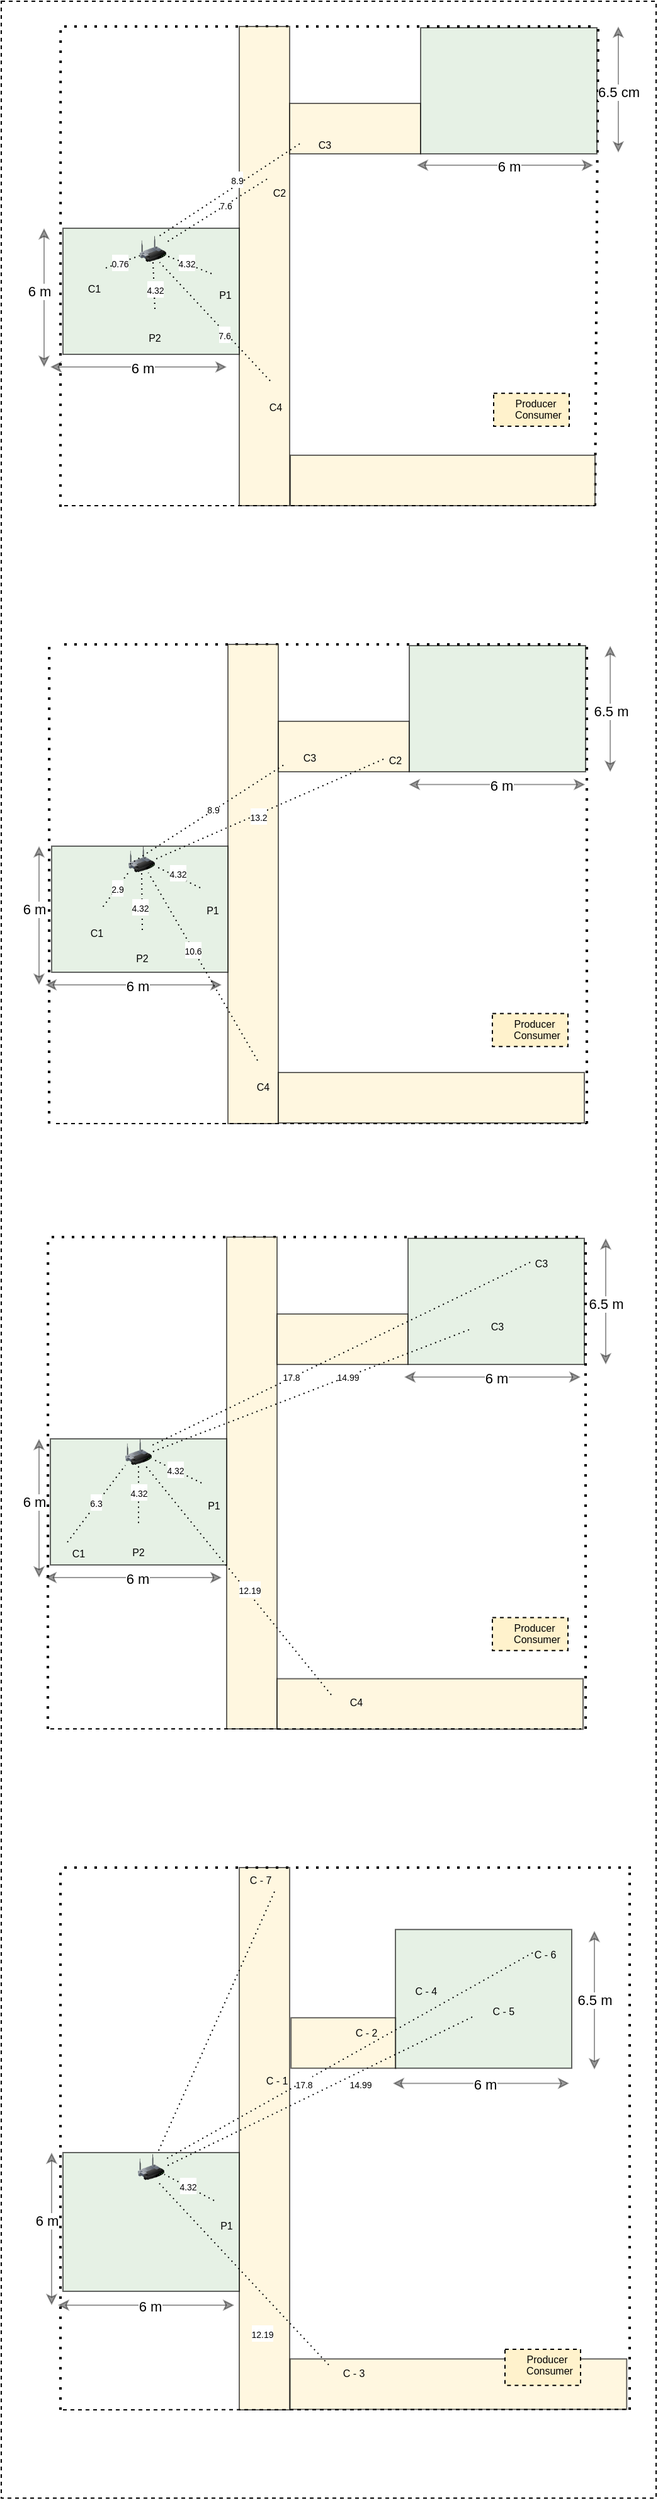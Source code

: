 <mxfile version="13.4.4" type="github">
  <diagram id="qq4VDmRDbKSAf7BhO7Rs" name="Page-1">
    <mxGraphModel dx="679" dy="1500" grid="1" gridSize="10" guides="1" tooltips="1" connect="1" arrows="1" fold="1" page="1" pageScale="1" pageWidth="850" pageHeight="1100" math="0" shadow="0">
      <root>
        <mxCell id="0" />
        <mxCell id="1" parent="0" />
        <mxCell id="4sDzL2CfUfmo0A_nm6CZ-127" value="" style="rounded=0;whiteSpace=wrap;html=1;shadow=0;dashed=1;labelBackgroundColor=#ffffff;sketch=0;strokeColor=#000000;gradientColor=none;fontColor=#000000;fillColor=#FFFFFF;" vertex="1" parent="1">
          <mxGeometry x="150" y="-50" width="520" height="1980" as="geometry" />
        </mxCell>
        <mxCell id="GaNuckgpKVysz68EfYAr-27" value="" style="group" parent="1" vertex="1" connectable="0">
          <mxGeometry x="209" y="-30" width="432" height="501.5" as="geometry" />
        </mxCell>
        <mxCell id="GaNuckgpKVysz68EfYAr-16" value="" style="endArrow=none;dashed=1;html=1;dashPattern=1 3;strokeWidth=2;" parent="GaNuckgpKVysz68EfYAr-27" edge="1">
          <mxGeometry width="50" height="50" relative="1" as="geometry">
            <mxPoint x="-9" as="sourcePoint" />
            <mxPoint x="410" as="targetPoint" />
          </mxGeometry>
        </mxCell>
        <mxCell id="GaNuckgpKVysz68EfYAr-17" value="" style="endArrow=none;dashed=1;html=1;dashPattern=1 3;strokeWidth=2;exitX=1;exitY=0;exitDx=0;exitDy=0;" parent="GaNuckgpKVysz68EfYAr-27" source="GaNuckgpKVysz68EfYAr-29" edge="1">
          <mxGeometry width="50" height="50" relative="1" as="geometry">
            <mxPoint x="415" y="400" as="sourcePoint" />
            <mxPoint x="415" as="targetPoint" />
          </mxGeometry>
        </mxCell>
        <mxCell id="GaNuckgpKVysz68EfYAr-20" value="" style="endArrow=none;dashed=1;html=1;dashPattern=1 3;strokeWidth=2;" parent="GaNuckgpKVysz68EfYAr-27" edge="1">
          <mxGeometry width="50" height="50" relative="1" as="geometry">
            <mxPoint x="-12" y="381" as="sourcePoint" />
            <mxPoint x="-11.889" as="targetPoint" />
          </mxGeometry>
        </mxCell>
        <mxCell id="GaNuckgpKVysz68EfYAr-28" value="" style="rounded=0;whiteSpace=wrap;html=1;fillColor=#FFF2CC;opacity=60;" parent="GaNuckgpKVysz68EfYAr-27" vertex="1">
          <mxGeometry x="130" width="40" height="380" as="geometry" />
        </mxCell>
        <mxCell id="GaNuckgpKVysz68EfYAr-29" value="" style="rounded=0;whiteSpace=wrap;html=1;fillColor=#FFF2CC;opacity=60;rotation=90;" parent="GaNuckgpKVysz68EfYAr-27" vertex="1">
          <mxGeometry x="271.5" y="239" width="40" height="242" as="geometry" />
        </mxCell>
        <mxCell id="GaNuckgpKVysz68EfYAr-31" value="" style="rounded=0;whiteSpace=wrap;html=1;fillColor=#FFF2CC;opacity=60;rotation=90;" parent="GaNuckgpKVysz68EfYAr-27" vertex="1">
          <mxGeometry x="202" y="29" width="40" height="104" as="geometry" />
        </mxCell>
        <mxCell id="GaNuckgpKVysz68EfYAr-33" value="" style="rounded=0;whiteSpace=wrap;html=1;fillColor=#d5e8d4;opacity=60;" parent="GaNuckgpKVysz68EfYAr-27" vertex="1">
          <mxGeometry x="-10" y="160" width="140" height="100" as="geometry" />
        </mxCell>
        <mxCell id="GaNuckgpKVysz68EfYAr-36" value="" style="rounded=0;whiteSpace=wrap;html=1;fillColor=#d5e8d4;opacity=60;" parent="GaNuckgpKVysz68EfYAr-27" vertex="1">
          <mxGeometry x="274" y="1" width="140" height="100" as="geometry" />
        </mxCell>
        <mxCell id="GaNuckgpKVysz68EfYAr-38" value="" style="shape=image;html=1;verticalAlign=top;verticalLabelPosition=bottom;labelBackgroundColor=#ffffff;imageAspect=0;aspect=fixed;image=https://cdn4.iconfinder.com/data/icons/logos-and-brands/512/272_Raspberry_Pi_logo-128.png;shadow=0;dashed=1;sketch=0;strokeColor=#000000;fillColor=#FFF2CC;gradientColor=none;" parent="GaNuckgpKVysz68EfYAr-27" vertex="1">
          <mxGeometry x="108" y="191" width="20" height="20" as="geometry" />
        </mxCell>
        <mxCell id="GaNuckgpKVysz68EfYAr-40" value="" style="shape=image;html=1;verticalAlign=top;verticalLabelPosition=bottom;labelBackgroundColor=#ffffff;imageAspect=0;aspect=fixed;image=https://cdn4.iconfinder.com/data/icons/logos-and-brands/512/272_Raspberry_Pi_logo-128.png;shadow=0;dashed=1;sketch=0;strokeColor=#000000;fillColor=#FFF2CC;gradientColor=none;" parent="GaNuckgpKVysz68EfYAr-27" vertex="1">
          <mxGeometry x="53" y="224" width="20" height="20" as="geometry" />
        </mxCell>
        <mxCell id="GaNuckgpKVysz68EfYAr-43" value="" style="shape=image;html=1;verticalAlign=top;verticalLabelPosition=bottom;labelBackgroundColor=#ffffff;imageAspect=0;aspect=fixed;image=https://cdn3.iconfinder.com/data/icons/logos-and-brands-adobe/512/272_Raspberry_Pi-128.png;shadow=0;dashed=1;sketch=0;strokeColor=#000000;fillColor=#FFF2CC;gradientColor=none;" parent="GaNuckgpKVysz68EfYAr-27" vertex="1">
          <mxGeometry x="150" y="281" width="18" height="18" as="geometry" />
        </mxCell>
        <mxCell id="GaNuckgpKVysz68EfYAr-44" value="" style="image;html=1;image=img/lib/clip_art/networking/Wireless_Router_128x128.png;shadow=0;dashed=1;sketch=0;strokeColor=#000000;fillColor=#FFF2CC;gradientColor=none;" parent="GaNuckgpKVysz68EfYAr-27" vertex="1">
          <mxGeometry x="51" y="166" width="21" height="21" as="geometry" />
        </mxCell>
        <mxCell id="GaNuckgpKVysz68EfYAr-46" value="" style="shape=image;html=1;verticalAlign=top;verticalLabelPosition=bottom;labelBackgroundColor=#ffffff;imageAspect=0;aspect=fixed;image=https://cdn3.iconfinder.com/data/icons/logos-and-brands-adobe/512/272_Raspberry_Pi-128.png;shadow=0;dashed=1;sketch=0;strokeColor=#000000;fillColor=#FFF2CC;gradientColor=none;" parent="GaNuckgpKVysz68EfYAr-27" vertex="1">
          <mxGeometry x="153" y="111" width="18" height="18" as="geometry" />
        </mxCell>
        <mxCell id="GaNuckgpKVysz68EfYAr-47" value="" style="shape=image;html=1;verticalAlign=top;verticalLabelPosition=bottom;labelBackgroundColor=#ffffff;imageAspect=0;aspect=fixed;image=https://cdn3.iconfinder.com/data/icons/logos-and-brands-adobe/512/272_Raspberry_Pi-128.png;shadow=0;dashed=1;sketch=0;strokeColor=#000000;fillColor=#FFF2CC;gradientColor=none;" parent="GaNuckgpKVysz68EfYAr-27" vertex="1">
          <mxGeometry x="176" y="84" width="18" height="18" as="geometry" />
        </mxCell>
        <mxCell id="GaNuckgpKVysz68EfYAr-48" value="" style="shape=image;html=1;verticalAlign=top;verticalLabelPosition=bottom;labelBackgroundColor=#ffffff;imageAspect=0;aspect=fixed;image=https://cdn3.iconfinder.com/data/icons/logos-and-brands-adobe/512/272_Raspberry_Pi-128.png;shadow=0;dashed=1;sketch=0;strokeColor=#000000;fillColor=#FFF2CC;gradientColor=none;" parent="GaNuckgpKVysz68EfYAr-27" vertex="1">
          <mxGeometry x="6" y="187" width="18" height="18" as="geometry" />
        </mxCell>
        <mxCell id="GaNuckgpKVysz68EfYAr-54" value="&lt;font style=&quot;font-size: 8px&quot;&gt;C1&lt;/font&gt;" style="text;html=1;strokeColor=none;fillColor=none;align=center;verticalAlign=middle;whiteSpace=wrap;rounded=0;shadow=0;dashed=1;sketch=0;" parent="GaNuckgpKVysz68EfYAr-27" vertex="1">
          <mxGeometry x="-5" y="197" width="40" height="20" as="geometry" />
        </mxCell>
        <mxCell id="GaNuckgpKVysz68EfYAr-55" value="&lt;font style=&quot;font-size: 8px&quot;&gt;P1&lt;/font&gt;" style="text;html=1;strokeColor=none;fillColor=none;align=center;verticalAlign=middle;whiteSpace=wrap;rounded=0;shadow=0;dashed=1;sketch=0;" parent="GaNuckgpKVysz68EfYAr-27" vertex="1">
          <mxGeometry x="99" y="202" width="40" height="20" as="geometry" />
        </mxCell>
        <mxCell id="GaNuckgpKVysz68EfYAr-56" value="&lt;font style=&quot;font-size: 8px&quot;&gt;P2&lt;/font&gt;" style="text;html=1;strokeColor=none;fillColor=none;align=center;verticalAlign=middle;whiteSpace=wrap;rounded=0;shadow=0;dashed=1;sketch=0;" parent="GaNuckgpKVysz68EfYAr-27" vertex="1">
          <mxGeometry x="47.5" y="235.5" width="30" height="20" as="geometry" />
        </mxCell>
        <mxCell id="GaNuckgpKVysz68EfYAr-57" value="&lt;font style=&quot;font-size: 8px&quot;&gt;C2&lt;/font&gt;" style="text;html=1;strokeColor=none;fillColor=none;align=center;verticalAlign=middle;whiteSpace=wrap;rounded=0;shadow=0;dashed=1;sketch=0;" parent="GaNuckgpKVysz68EfYAr-27" vertex="1">
          <mxGeometry x="142" y="121" width="40" height="20" as="geometry" />
        </mxCell>
        <mxCell id="GaNuckgpKVysz68EfYAr-58" value="&lt;font style=&quot;font-size: 8px&quot;&gt;C3&lt;/font&gt;" style="text;html=1;strokeColor=none;fillColor=none;align=center;verticalAlign=middle;whiteSpace=wrap;rounded=0;shadow=0;dashed=1;sketch=0;" parent="GaNuckgpKVysz68EfYAr-27" vertex="1">
          <mxGeometry x="178" y="83" width="40" height="20" as="geometry" />
        </mxCell>
        <mxCell id="GaNuckgpKVysz68EfYAr-59" value="&lt;font style=&quot;font-size: 8px&quot;&gt;C4&lt;/font&gt;" style="text;html=1;strokeColor=none;fillColor=none;align=center;verticalAlign=middle;whiteSpace=wrap;rounded=0;shadow=0;dashed=1;sketch=0;" parent="GaNuckgpKVysz68EfYAr-27" vertex="1">
          <mxGeometry x="139" y="291" width="40" height="20" as="geometry" />
        </mxCell>
        <mxCell id="GaNuckgpKVysz68EfYAr-63" value="" style="endArrow=none;dashed=1;html=1;dashPattern=1 3;strokeWidth=1;entryX=0.5;entryY=1;entryDx=0;entryDy=0;exitX=0.5;exitY=0;exitDx=0;exitDy=0;" parent="GaNuckgpKVysz68EfYAr-27" source="GaNuckgpKVysz68EfYAr-40" target="GaNuckgpKVysz68EfYAr-44" edge="1">
          <mxGeometry width="50" height="50" relative="1" as="geometry">
            <mxPoint x="20" y="240" as="sourcePoint" />
            <mxPoint x="70" y="190" as="targetPoint" />
          </mxGeometry>
        </mxCell>
        <mxCell id="GaNuckgpKVysz68EfYAr-192" value="&lt;font style=&quot;font-size: 7px&quot;&gt;4.32&lt;/font&gt;" style="edgeLabel;html=1;align=center;verticalAlign=middle;resizable=0;points=[];" parent="GaNuckgpKVysz68EfYAr-63" vertex="1" connectable="0">
          <mxGeometry x="-0.137" relative="1" as="geometry">
            <mxPoint as="offset" />
          </mxGeometry>
        </mxCell>
        <mxCell id="GaNuckgpKVysz68EfYAr-66" value="" style="endArrow=none;dashed=1;html=1;dashPattern=1 3;strokeWidth=1;entryX=1;entryY=0.75;entryDx=0;entryDy=0;exitX=0;exitY=0.25;exitDx=0;exitDy=0;" parent="GaNuckgpKVysz68EfYAr-27" source="GaNuckgpKVysz68EfYAr-38" target="GaNuckgpKVysz68EfYAr-44" edge="1">
          <mxGeometry width="50" height="50" relative="1" as="geometry">
            <mxPoint x="51" y="240" as="sourcePoint" />
            <mxPoint x="50.5" y="201.0" as="targetPoint" />
          </mxGeometry>
        </mxCell>
        <mxCell id="GaNuckgpKVysz68EfYAr-193" value="&lt;font style=&quot;font-size: 7px&quot;&gt;4.32&lt;/font&gt;" style="edgeLabel;html=1;align=center;verticalAlign=middle;resizable=0;points=[];labelBackgroundColor=#ffffff;labelBorderColor=none;" parent="GaNuckgpKVysz68EfYAr-66" vertex="1" connectable="0">
          <mxGeometry x="0.171" y="1" relative="1" as="geometry">
            <mxPoint x="1.36" y="-1.62" as="offset" />
          </mxGeometry>
        </mxCell>
        <mxCell id="GaNuckgpKVysz68EfYAr-67" value="" style="endArrow=none;dashed=1;html=1;dashPattern=1 3;strokeWidth=1;entryX=0.75;entryY=0;entryDx=0;entryDy=0;exitX=0;exitY=0.5;exitDx=0;exitDy=0;" parent="GaNuckgpKVysz68EfYAr-27" source="GaNuckgpKVysz68EfYAr-58" target="GaNuckgpKVysz68EfYAr-44" edge="1">
          <mxGeometry width="50" height="50" relative="1" as="geometry">
            <mxPoint x="100" y="212" as="sourcePoint" />
            <mxPoint x="61" y="195.75" as="targetPoint" />
          </mxGeometry>
        </mxCell>
        <mxCell id="GaNuckgpKVysz68EfYAr-68" value="" style="endArrow=none;dashed=1;html=1;dashPattern=1 3;strokeWidth=1;entryX=1;entryY=0.25;entryDx=0;entryDy=0;exitX=0.25;exitY=0;exitDx=0;exitDy=0;" parent="GaNuckgpKVysz68EfYAr-27" source="GaNuckgpKVysz68EfYAr-57" target="GaNuckgpKVysz68EfYAr-44" edge="1">
          <mxGeometry width="50" height="50" relative="1" as="geometry">
            <mxPoint x="188" y="93.0" as="sourcePoint" />
            <mxPoint x="55.75" y="180" as="targetPoint" />
          </mxGeometry>
        </mxCell>
        <mxCell id="GaNuckgpKVysz68EfYAr-69" value="" style="endArrow=none;dashed=1;html=1;dashPattern=1 3;strokeWidth=1;exitX=0.25;exitY=0;exitDx=0;exitDy=0;entryX=0.75;entryY=1;entryDx=0;entryDy=0;" parent="GaNuckgpKVysz68EfYAr-27" source="GaNuckgpKVysz68EfYAr-43" target="GaNuckgpKVysz68EfYAr-44" edge="1">
          <mxGeometry width="50" height="50" relative="1" as="geometry">
            <mxPoint x="100" y="212" as="sourcePoint" />
            <mxPoint x="61" y="195.75" as="targetPoint" />
          </mxGeometry>
        </mxCell>
        <mxCell id="GaNuckgpKVysz68EfYAr-70" value="" style="endArrow=none;dashed=1;html=1;dashPattern=1 3;strokeWidth=1;entryX=0;entryY=0.75;entryDx=0;entryDy=0;exitX=1;exitY=0.25;exitDx=0;exitDy=0;" parent="GaNuckgpKVysz68EfYAr-27" source="GaNuckgpKVysz68EfYAr-48" target="GaNuckgpKVysz68EfYAr-44" edge="1">
          <mxGeometry width="50" height="50" relative="1" as="geometry">
            <mxPoint x="20" y="230" as="sourcePoint" />
            <mxPoint x="70" y="180" as="targetPoint" />
          </mxGeometry>
        </mxCell>
        <mxCell id="GaNuckgpKVysz68EfYAr-169" value="" style="endArrow=classic;startArrow=classic;html=1;strokeWidth=1;opacity=40;" parent="GaNuckgpKVysz68EfYAr-27" edge="1">
          <mxGeometry width="50" height="50" relative="1" as="geometry">
            <mxPoint x="-25" y="270" as="sourcePoint" />
            <mxPoint x="-25" y="160" as="targetPoint" />
          </mxGeometry>
        </mxCell>
        <mxCell id="GaNuckgpKVysz68EfYAr-170" value="6 m" style="edgeLabel;html=1;align=center;verticalAlign=middle;resizable=0;points=[];" parent="GaNuckgpKVysz68EfYAr-169" vertex="1" connectable="0">
          <mxGeometry x="0.314" relative="1" as="geometry">
            <mxPoint x="-4" y="12.5" as="offset" />
          </mxGeometry>
        </mxCell>
        <mxCell id="GaNuckgpKVysz68EfYAr-171" value="" style="endArrow=classic;startArrow=classic;html=1;strokeWidth=1;opacity=40;" parent="GaNuckgpKVysz68EfYAr-27" edge="1">
          <mxGeometry width="50" height="50" relative="1" as="geometry">
            <mxPoint x="120" y="270" as="sourcePoint" />
            <mxPoint x="-20" y="270" as="targetPoint" />
          </mxGeometry>
        </mxCell>
        <mxCell id="GaNuckgpKVysz68EfYAr-172" value="6 m" style="edgeLabel;html=1;align=center;verticalAlign=middle;resizable=0;points=[];" parent="GaNuckgpKVysz68EfYAr-171" vertex="1" connectable="0">
          <mxGeometry x="0.314" relative="1" as="geometry">
            <mxPoint x="25" y="1" as="offset" />
          </mxGeometry>
        </mxCell>
        <mxCell id="GaNuckgpKVysz68EfYAr-197" value="&lt;font style=&quot;font-size: 7px&quot;&gt;8.9&lt;/font&gt;" style="edgeLabel;html=1;align=center;verticalAlign=middle;resizable=0;points=[];labelBackgroundColor=#ffffff;labelBorderColor=none;" parent="GaNuckgpKVysz68EfYAr-27" vertex="1" connectable="0">
          <mxGeometry x="127.999" y="120.997" as="geometry" />
        </mxCell>
        <mxCell id="GaNuckgpKVysz68EfYAr-198" value="&lt;font style=&quot;font-size: 7px&quot;&gt;7.6&lt;/font&gt;" style="edgeLabel;html=1;align=center;verticalAlign=middle;resizable=0;points=[];labelBackgroundColor=#ffffff;labelBorderColor=none;" parent="GaNuckgpKVysz68EfYAr-27" vertex="1" connectable="0">
          <mxGeometry x="118.999" y="140.997" as="geometry" />
        </mxCell>
        <mxCell id="GaNuckgpKVysz68EfYAr-199" value="&lt;font style=&quot;font-size: 7px&quot;&gt;7.6&lt;/font&gt;" style="edgeLabel;html=1;align=center;verticalAlign=middle;resizable=0;points=[];labelBackgroundColor=#ffffff;labelBorderColor=none;" parent="GaNuckgpKVysz68EfYAr-27" vertex="1" connectable="0">
          <mxGeometry x="117.999" y="243.997" as="geometry" />
        </mxCell>
        <mxCell id="GaNuckgpKVysz68EfYAr-200" value="&lt;font style=&quot;font-size: 7px&quot;&gt;0.76&lt;/font&gt;" style="edgeLabel;html=1;align=center;verticalAlign=middle;resizable=0;points=[];labelBackgroundColor=#ffffff;labelBorderColor=none;" parent="GaNuckgpKVysz68EfYAr-27" vertex="1" connectable="0">
          <mxGeometry x="34.999" y="186.997" as="geometry" />
        </mxCell>
        <mxCell id="GaNuckgpKVysz68EfYAr-263" value="" style="group" parent="GaNuckgpKVysz68EfYAr-27" vertex="1" connectable="0">
          <mxGeometry x="336" y="277.89" width="78" height="27" as="geometry" />
        </mxCell>
        <mxCell id="GaNuckgpKVysz68EfYAr-262" value="" style="group" parent="GaNuckgpKVysz68EfYAr-263" vertex="1" connectable="0">
          <mxGeometry width="78" height="27" as="geometry" />
        </mxCell>
        <mxCell id="GaNuckgpKVysz68EfYAr-259" value="" style="rounded=0;whiteSpace=wrap;html=1;shadow=0;dashed=1;labelBackgroundColor=#ffffff;sketch=0;strokeColor=#000000;fillColor=#FFF2CC;gradientColor=none;fontColor=#000000;" parent="GaNuckgpKVysz68EfYAr-262" vertex="1">
          <mxGeometry x="-4" y="13" width="60" height="26.077" as="geometry" />
        </mxCell>
        <mxCell id="GaNuckgpKVysz68EfYAr-256" value="" style="shape=image;html=1;verticalAlign=top;verticalLabelPosition=bottom;labelBackgroundColor=#ffffff;imageAspect=0;aspect=fixed;image=https://cdn4.iconfinder.com/data/icons/logos-and-brands/512/272_Raspberry_Pi_logo-128.png;shadow=0;dashed=1;sketch=0;strokeColor=#000000;fillColor=#FFF2CC;gradientColor=none;" parent="GaNuckgpKVysz68EfYAr-262" vertex="1">
          <mxGeometry x="3.977" y="17.134" width="6.36" height="6.36" as="geometry" />
        </mxCell>
        <mxCell id="GaNuckgpKVysz68EfYAr-257" value="" style="shape=image;html=1;verticalAlign=top;verticalLabelPosition=bottom;labelBackgroundColor=#ffffff;imageAspect=0;aspect=fixed;image=https://cdn3.iconfinder.com/data/icons/logos-and-brands-adobe/512/272_Raspberry_Pi-128.png;shadow=0;dashed=1;sketch=0;strokeColor=#000000;fillColor=#FFF2CC;gradientColor=none;" parent="GaNuckgpKVysz68EfYAr-262" vertex="1">
          <mxGeometry x="3.977" y="26.356" width="6.36" height="6.36" as="geometry" />
        </mxCell>
        <mxCell id="2" value="&lt;font style=&quot;font-size: 8px&quot;&gt;Producer&lt;/font&gt;" style="text;html=1;align=center;verticalAlign=middle;resizable=0;points=[];autosize=1;fontColor=#000000;" parent="GaNuckgpKVysz68EfYAr-262" vertex="1">
          <mxGeometry x="4.001" y="10.221" width="50" height="20" as="geometry" />
        </mxCell>
        <mxCell id="GaNuckgpKVysz68EfYAr-258" value="&lt;font style=&quot;font-size: 8px&quot;&gt;Consumer&lt;/font&gt;" style="text;html=1;align=center;verticalAlign=middle;resizable=0;points=[];autosize=1;fontColor=#000000;" parent="GaNuckgpKVysz68EfYAr-262" vertex="1">
          <mxGeometry x="5.999" y="18.886" width="50" height="20" as="geometry" />
        </mxCell>
        <mxCell id="GaNuckgpKVysz68EfYAr-165" value="" style="endArrow=classic;startArrow=classic;html=1;strokeWidth=1;opacity=40;" parent="GaNuckgpKVysz68EfYAr-27" edge="1">
          <mxGeometry width="50" height="50" relative="1" as="geometry">
            <mxPoint x="411" y="110" as="sourcePoint" />
            <mxPoint x="271" y="110" as="targetPoint" />
          </mxGeometry>
        </mxCell>
        <mxCell id="GaNuckgpKVysz68EfYAr-166" value="6 m" style="edgeLabel;html=1;align=center;verticalAlign=middle;resizable=0;points=[];" parent="GaNuckgpKVysz68EfYAr-165" vertex="1" connectable="0">
          <mxGeometry x="0.314" relative="1" as="geometry">
            <mxPoint x="25" y="1" as="offset" />
          </mxGeometry>
        </mxCell>
        <mxCell id="GaNuckgpKVysz68EfYAr-163" value="" style="endArrow=classic;startArrow=classic;html=1;strokeWidth=1;opacity=40;" parent="GaNuckgpKVysz68EfYAr-27" edge="1">
          <mxGeometry width="50" height="50" relative="1" as="geometry">
            <mxPoint x="431" y="100" as="sourcePoint" />
            <mxPoint x="431" as="targetPoint" />
          </mxGeometry>
        </mxCell>
        <mxCell id="GaNuckgpKVysz68EfYAr-164" value="6.5 cm" style="edgeLabel;html=1;align=center;verticalAlign=middle;resizable=0;points=[];" parent="GaNuckgpKVysz68EfYAr-163" vertex="1" connectable="0">
          <mxGeometry x="0.314" relative="1" as="geometry">
            <mxPoint y="16.83" as="offset" />
          </mxGeometry>
        </mxCell>
        <mxCell id="GaNuckgpKVysz68EfYAr-71" value="" style="group" parent="1" vertex="1" connectable="0">
          <mxGeometry x="200" y="210" width="10" height="210" as="geometry" />
        </mxCell>
        <mxCell id="GaNuckgpKVysz68EfYAr-21" value="" style="endArrow=none;html=1;" parent="GaNuckgpKVysz68EfYAr-71" edge="1">
          <mxGeometry width="50" height="50" relative="1" as="geometry">
            <mxPoint x="10" as="sourcePoint" />
            <mxPoint x="10" as="targetPoint" />
          </mxGeometry>
        </mxCell>
        <mxCell id="GaNuckgpKVysz68EfYAr-60" value="" style="endArrow=none;dashed=1;html=1;entryX=1;entryY=0;entryDx=0;entryDy=0;" parent="GaNuckgpKVysz68EfYAr-71" target="GaNuckgpKVysz68EfYAr-29" edge="1">
          <mxGeometry width="50" height="50" relative="1" as="geometry">
            <mxPoint y="140" as="sourcePoint" />
            <mxPoint x="50" y="200" as="targetPoint" />
          </mxGeometry>
        </mxCell>
        <mxCell id="GaNuckgpKVysz68EfYAr-72" value="" style="group" parent="1" vertex="1" connectable="0">
          <mxGeometry x="200" y="460" width="420" height="501.5" as="geometry" />
        </mxCell>
        <mxCell id="GaNuckgpKVysz68EfYAr-108" value="" style="group" parent="GaNuckgpKVysz68EfYAr-72" vertex="1" connectable="0">
          <mxGeometry x="-19" width="434" height="400" as="geometry" />
        </mxCell>
        <mxCell id="GaNuckgpKVysz68EfYAr-73" value="" style="endArrow=none;dashed=1;html=1;dashPattern=1 3;strokeWidth=2;" parent="GaNuckgpKVysz68EfYAr-108" edge="1">
          <mxGeometry width="50" height="50" relative="1" as="geometry">
            <mxPoint x="19" as="sourcePoint" />
            <mxPoint x="429" as="targetPoint" />
          </mxGeometry>
        </mxCell>
        <mxCell id="GaNuckgpKVysz68EfYAr-74" value="" style="endArrow=none;dashed=1;html=1;dashPattern=1 3;strokeWidth=2;" parent="GaNuckgpKVysz68EfYAr-108" edge="1">
          <mxGeometry width="50" height="50" relative="1" as="geometry">
            <mxPoint x="434" y="380" as="sourcePoint" />
            <mxPoint x="434" as="targetPoint" />
          </mxGeometry>
        </mxCell>
        <mxCell id="GaNuckgpKVysz68EfYAr-75" value="" style="endArrow=none;dashed=1;html=1;dashPattern=1 3;strokeWidth=2;" parent="GaNuckgpKVysz68EfYAr-108" edge="1">
          <mxGeometry width="50" height="50" relative="1" as="geometry">
            <mxPoint x="7" y="380" as="sourcePoint" />
            <mxPoint x="7.111" as="targetPoint" />
          </mxGeometry>
        </mxCell>
        <mxCell id="GaNuckgpKVysz68EfYAr-76" value="" style="rounded=0;whiteSpace=wrap;html=1;fillColor=#FFF2CC;opacity=60;" parent="GaNuckgpKVysz68EfYAr-108" vertex="1">
          <mxGeometry x="149" width="40" height="380" as="geometry" />
        </mxCell>
        <mxCell id="GaNuckgpKVysz68EfYAr-77" value="" style="rounded=0;whiteSpace=wrap;html=1;fillColor=#FFF2CC;opacity=60;rotation=90;" parent="GaNuckgpKVysz68EfYAr-108" vertex="1">
          <mxGeometry x="290.5" y="238" width="40" height="243" as="geometry" />
        </mxCell>
        <mxCell id="GaNuckgpKVysz68EfYAr-78" value="" style="rounded=0;whiteSpace=wrap;html=1;fillColor=#FFF2CC;opacity=60;rotation=90;" parent="GaNuckgpKVysz68EfYAr-108" vertex="1">
          <mxGeometry x="221" y="29" width="40" height="104" as="geometry" />
        </mxCell>
        <mxCell id="GaNuckgpKVysz68EfYAr-79" value="&lt;span style=&quot;color: rgba(0 , 0 , 0 , 0) ; font-family: monospace ; font-size: 0px&quot;&gt;%3CmxGraphModel%3E%3Croot%3E%3CmxCell%20id%3D%220%22%2F%3E%3CmxCell%20id%3D%221%22%20parent%3D%220%22%2F%3E%3CmxCell%20id%3D%222%22%20value%3D%22%22%20style%3D%22rounded%3D0%3BwhiteSpace%3Dwrap%3Bhtml%3D1%3BfillColor%3D%23d5e8d4%3Bopacity%3D60%3B%22%20vertex%3D%221%22%20parent%3D%221%22%3E%3CmxGeometry%20x%3D%22189%22%20y%3D%221090%22%20width%3D%22140%22%20height%3D%22100%22%20as%3D%22geometry%22%2F%3E%3C%2FmxCell%3E%3CmxCell%20id%3D%223%22%20value%3D%22%22%20style%3D%22shape%3Dimage%3Bhtml%3D1%3BverticalAlign%3Dtop%3BverticalLabelPosition%3Dbottom%3BlabelBackgroundColor%3D%23ffffff%3BimageAspect%3D0%3Baspect%3Dfixed%3Bimage%3Dhttps%3A%2F%2Fcdn4.iconfinder.com%2Fdata%2Ficons%2Flogos-and-brands%2F512%2F272_Raspberry_Pi_logo-128.png%3Bshadow%3D0%3Bdashed%3D1%3Bsketch%3D0%3BstrokeColor%3D%23000000%3BfillColor%3D%23FFF2CC%3BgradientColor%3Dnone%3B%22%20vertex%3D%221%22%20parent%3D%221%22%3E%3CmxGeometry%20x%3D%22309%22%20y%3D%221120%22%20width%3D%2220%22%20height%3D%2220%22%20as%3D%22geometry%22%2F%3E%3C%2FmxCell%3E%3CmxCell%20id%3D%224%22%20value%3D%22%22%20style%3D%22shape%3Dimage%3Bhtml%3D1%3BverticalAlign%3Dtop%3BverticalLabelPosition%3Dbottom%3BlabelBackgroundColor%3D%23ffffff%3BimageAspect%3D0%3Baspect%3Dfixed%3Bimage%3Dhttps%3A%2F%2Fcdn4.iconfinder.com%2Fdata%2Ficons%2Flogos-and-brands%2F512%2F272_Raspberry_Pi_logo-128.png%3Bshadow%3D0%3Bdashed%3D1%3Bsketch%3D0%3BstrokeColor%3D%23000000%3BfillColor%3D%23FFF2CC%3BgradientColor%3Dnone%3B%22%20vertex%3D%221%22%20parent%3D%221%22%3E%3CmxGeometry%20x%3D%22249%22%20y%3D%221156.75%22%20width%3D%2220%22%20height%3D%2220%22%20as%3D%22geometry%22%2F%3E%3C%2FmxCell%3E%3CmxCell%20id%3D%225%22%20value%3D%22%22%20style%3D%22image%3Bhtml%3D1%3Bimage%3Dimg%2Flib%2Fclip_art%2Fnetworking%2FWireless_Router_128x128.png%3Bshadow%3D0%3Bdashed%3D1%3Bsketch%3D0%3BstrokeColor%3D%23000000%3BfillColor%3D%23FFF2CC%3BgradientColor%3Dnone%3B%22%20vertex%3D%221%22%20parent%3D%221%22%3E%3CmxGeometry%20x%3D%22248.5%22%20y%3D%221090%22%20width%3D%2221%22%20height%3D%2221%22%20as%3D%22geometry%22%2F%3E%3C%2FmxCell%3E%3CmxCell%20id%3D%226%22%20value%3D%22%26lt%3Bfont%20style%3D%26quot%3Bfont-size%3A%208px%26quot%3B%26gt%3BP1%26lt%3B%2Ffont%26gt%3B%22%20style%3D%22text%3Bhtml%3D1%3BstrokeColor%3Dnone%3BfillColor%3Dnone%3Balign%3Dcenter%3BverticalAlign%3Dmiddle%3BwhiteSpace%3Dwrap%3Brounded%3D0%3Bshadow%3D0%3Bdashed%3D1%3Bsketch%3D0%3B%22%20vertex%3D%221%22%20parent%3D%221%22%3E%3CmxGeometry%20x%3D%22279%22%20y%3D%221132%22%20width%3D%2240%22%20height%3D%2220%22%20as%3D%22geometry%22%2F%3E%3C%2FmxCell%3E%3CmxCell%20id%3D%227%22%20value%3D%22%26lt%3Bfont%20style%3D%26quot%3Bfont-size%3A%208px%26quot%3B%26gt%3BP2%26lt%3B%2Ffont%26gt%3B%22%20style%3D%22text%3Bhtml%3D1%3BstrokeColor%3Dnone%3BfillColor%3Dnone%3Balign%3Dcenter%3BverticalAlign%3Dmiddle%3BwhiteSpace%3Dwrap%3Brounded%3D0%3Bshadow%3D0%3Bdashed%3D1%3Bsketch%3D0%3B%22%20vertex%3D%221%22%20parent%3D%221%22%3E%3CmxGeometry%20x%3D%22239%22%20y%3D%221168.5%22%20width%3D%2240%22%20height%3D%2220%22%20as%3D%22geometry%22%2F%3E%3C%2FmxCell%3E%3CmxCell%20id%3D%228%22%20value%3D%22%22%20style%3D%22pointerEvents%3D1%3Bshadow%3D0%3Bdashed%3D0%3Bhtml%3D1%3BstrokeColor%3Dnone%3BfillColor%3D%23434445%3Baspect%3Dfixed%3BlabelPosition%3Dcenter%3BverticalLabelPosition%3Dbottom%3BverticalAlign%3Dtop%3Balign%3Dcenter%3BoutlineConnect%3D0%3Bshape%3Dmxgraph.vvd.wi_fi%3Bsketch%3D0%3Brotation%3D-40%3B%22%20vertex%3D%221%22%20parent%3D%221%22%3E%3CmxGeometry%20x%3D%22234.3%22%20y%3D%221082.3%22%20width%3D%2215.7%22%20height%3D%2215.7%22%20as%3D%22geometry%22%2F%3E%3C%2FmxCell%3E%3CmxCell%20id%3D%229%22%20value%3D%22%22%20style%3D%22endArrow%3Dnone%3Bdashed%3D1%3Bhtml%3D1%3BdashPattern%3D1%203%3BstrokeWidth%3D1%3BentryX%3D0.5%3BentryY%3D1%3BentryDx%3D0%3BentryDy%3D0%3BexitX%3D0.5%3BexitY%3D0%3BexitDx%3D0%3BexitDy%3D0%3B%22%20edge%3D%221%22%20source%3D%224%22%20target%3D%225%22%20parent%3D%221%22%3E%3CmxGeometry%20width%3D%2250%22%20height%3D%2250%22%20relative%3D%221%22%20as%3D%22geometry%22%3E%3CmxPoint%20x%3D%2239%22%20y%3D%22240%22%20as%3D%22sourcePoint%22%2F%3E%3CmxPoint%20x%3D%2289%22%20y%3D%22190%22%20as%3D%22targetPoint%22%2F%3E%3C%2FmxGeometry%3E%3C%2FmxCell%3E%3CmxCell%20id%3D%2210%22%20value%3D%22%22%20style%3D%22endArrow%3Dnone%3Bdashed%3D1%3Bhtml%3D1%3BdashPattern%3D1%203%3BstrokeWidth%3D1%3BentryX%3D1%3BentryY%3D0.75%3BentryDx%3D0%3BentryDy%3D0%3BexitX%3D0%3BexitY%3D0.25%3BexitDx%3D0%3BexitDy%3D0%3B%22%20edge%3D%221%22%20source%3D%223%22%20target%3D%225%22%20parent%3D%221%22%3E%3CmxGeometry%20width%3D%2250%22%20height%3D%2250%22%20relative%3D%221%22%20as%3D%22geometry%22%3E%3CmxPoint%20x%3D%2270%22%20y%3D%22240%22%20as%3D%22sourcePoint%22%2F%3E%3CmxPoint%20x%3D%2269.5%22%20y%3D%22201.0%22%20as%3D%22targetPoint%22%2F%3E%3C%2FmxGeometry%3E%3C%2FmxCell%3E%3CmxCell%20id%3D%2211%22%20value%3D%22%22%20style%3D%22endArrow%3Dnone%3Bdashed%3D1%3Bhtml%3D1%3BdashPattern%3D1%203%3BstrokeWidth%3D1%3BentryX%3D0%3BentryY%3D1%3BentryDx%3D0%3BentryDy%3D0%3BexitX%3D0.75%3BexitY%3D0%3BexitDx%3D0%3BexitDy%3D0%3B%22%20edge%3D%221%22%20source%3D%2212%22%20target%3D%225%22%20parent%3D%221%22%3E%3CmxGeometry%20width%3D%2250%22%20height%3D%2250%22%20relative%3D%221%22%20as%3D%22geometry%22%3E%3CmxPoint%20x%3D%2239%22%20y%3D%22230%22%20as%3D%22sourcePoint%22%2F%3E%3CmxPoint%20x%3D%2289%22%20y%3D%22180%22%20as%3D%22targetPoint%22%2F%3E%3C%2FmxGeometry%3E%3C%2FmxCell%3E%3CmxCell%20id%3D%2212%22%20value%3D%22%22%20style%3D%22shape%3Dimage%3Bhtml%3D1%3BverticalAlign%3Dtop%3BverticalLabelPosition%3Dbottom%3BlabelBackgroundColor%3D%23ffffff%3BimageAspect%3D0%3Baspect%3Dfixed%3Bimage%3Dhttps%3A%2F%2Fcdn3.iconfinder.com%2Fdata%2Ficons%2Flogos-and-brands-adobe%2F512%2F272_Raspberry_Pi-128.png%3Bshadow%3D0%3Bdashed%3D1%3Bsketch%3D0%3BstrokeColor%3D%23000000%3BfillColor%3D%23FFF2CC%3BgradientColor%3Dnone%3B%22%20vertex%3D%221%22%20parent%3D%221%22%3E%3CmxGeometry%20x%3D%22189%22%20y%3D%221172%22%20width%3D%2218%22%20height%3D%2218%22%20as%3D%22geometry%22%2F%3E%3C%2FmxCell%3E%3CmxCell%20id%3D%2213%22%20value%3D%22%22%20style%3D%22group%22%20vertex%3D%221%22%20connectable%3D%220%22%20parent%3D%221%22%3E%3CmxGeometry%20x%3D%22202%22%20y%3D%221161.5%22%20width%3D%2219%22%20height%3D%2227%22%20as%3D%22geometry%22%2F%3E%3C%2FmxCell%3E%3CmxCell%20id%3D%2214%22%20value%3D%22%26lt%3Bfont%20style%3D%26quot%3Bfont-size%3A%208px%26quot%3B%26gt%3BC1%26lt%3B%2Ffont%26gt%3B%22%20style%3D%22text%3Bhtml%3D1%3BstrokeColor%3Dnone%3BfillColor%3Dnone%3Balign%3Dcenter%3BverticalAlign%3Dmiddle%3BwhiteSpace%3Dwrap%3Brounded%3D0%3Bshadow%3D0%3Bdashed%3D1%3Bsketch%3D0%3B%22%20vertex%3D%221%22%20parent%3D%2213%22%3E%3CmxGeometry%20y%3D%229.9%22%20width%3D%2219%22%20height%3D%2218.0%22%20as%3D%22geometry%22%2F%3E%3C%2FmxCell%3E%3C%2Froot%3E%3C%2FmxGraphModel%3E&lt;/span&gt;" style="rounded=0;whiteSpace=wrap;html=1;fillColor=#d5e8d4;opacity=60;" parent="GaNuckgpKVysz68EfYAr-108" vertex="1">
          <mxGeometry x="9" y="160" width="140" height="100" as="geometry" />
        </mxCell>
        <mxCell id="GaNuckgpKVysz68EfYAr-80" value="" style="rounded=0;whiteSpace=wrap;html=1;fillColor=#d5e8d4;opacity=60;" parent="GaNuckgpKVysz68EfYAr-108" vertex="1">
          <mxGeometry x="293" y="1" width="140" height="100" as="geometry" />
        </mxCell>
        <mxCell id="GaNuckgpKVysz68EfYAr-81" value="" style="shape=image;html=1;verticalAlign=top;verticalLabelPosition=bottom;labelBackgroundColor=#ffffff;imageAspect=0;aspect=fixed;image=https://cdn4.iconfinder.com/data/icons/logos-and-brands/512/272_Raspberry_Pi_logo-128.png;shadow=0;dashed=1;sketch=0;strokeColor=#000000;fillColor=#FFF2CC;gradientColor=none;" parent="GaNuckgpKVysz68EfYAr-108" vertex="1">
          <mxGeometry x="127" y="188" width="20" height="20" as="geometry" />
        </mxCell>
        <mxCell id="GaNuckgpKVysz68EfYAr-82" value="" style="shape=image;html=1;verticalAlign=top;verticalLabelPosition=bottom;labelBackgroundColor=#ffffff;imageAspect=0;aspect=fixed;image=https://cdn4.iconfinder.com/data/icons/logos-and-brands/512/272_Raspberry_Pi_logo-128.png;shadow=0;dashed=1;sketch=0;strokeColor=#000000;fillColor=#FFF2CC;gradientColor=none;" parent="GaNuckgpKVysz68EfYAr-108" vertex="1">
          <mxGeometry x="71" y="226.5" width="20" height="20" as="geometry" />
        </mxCell>
        <mxCell id="GaNuckgpKVysz68EfYAr-84" value="" style="image;html=1;image=img/lib/clip_art/networking/Wireless_Router_128x128.png;shadow=0;dashed=1;sketch=0;strokeColor=#000000;fillColor=#FFF2CC;gradientColor=none;" parent="GaNuckgpKVysz68EfYAr-108" vertex="1">
          <mxGeometry x="70" y="160" width="21" height="21" as="geometry" />
        </mxCell>
        <mxCell id="GaNuckgpKVysz68EfYAr-89" value="&lt;font style=&quot;font-size: 8px&quot;&gt;P1&lt;/font&gt;" style="text;html=1;strokeColor=none;fillColor=none;align=center;verticalAlign=middle;whiteSpace=wrap;rounded=0;shadow=0;dashed=1;sketch=0;" parent="GaNuckgpKVysz68EfYAr-108" vertex="1">
          <mxGeometry x="117" y="200" width="40" height="20" as="geometry" />
        </mxCell>
        <mxCell id="GaNuckgpKVysz68EfYAr-90" value="&lt;font style=&quot;font-size: 8px&quot;&gt;P2&lt;/font&gt;" style="text;html=1;strokeColor=none;fillColor=none;align=center;verticalAlign=middle;whiteSpace=wrap;rounded=0;shadow=0;dashed=1;sketch=0;" parent="GaNuckgpKVysz68EfYAr-108" vertex="1">
          <mxGeometry x="61" y="238" width="40" height="20" as="geometry" />
        </mxCell>
        <mxCell id="GaNuckgpKVysz68EfYAr-95" value="" style="endArrow=none;dashed=1;html=1;dashPattern=1 3;strokeWidth=1;entryX=0.5;entryY=1;entryDx=0;entryDy=0;exitX=0.5;exitY=0;exitDx=0;exitDy=0;" parent="GaNuckgpKVysz68EfYAr-108" source="GaNuckgpKVysz68EfYAr-82" target="GaNuckgpKVysz68EfYAr-84" edge="1">
          <mxGeometry width="50" height="50" relative="1" as="geometry">
            <mxPoint x="39" y="240" as="sourcePoint" />
            <mxPoint x="89" y="190" as="targetPoint" />
          </mxGeometry>
        </mxCell>
        <mxCell id="GaNuckgpKVysz68EfYAr-96" value="" style="endArrow=none;dashed=1;html=1;dashPattern=1 3;strokeWidth=1;entryX=1;entryY=0.75;entryDx=0;entryDy=0;exitX=0;exitY=0.25;exitDx=0;exitDy=0;" parent="GaNuckgpKVysz68EfYAr-108" source="GaNuckgpKVysz68EfYAr-81" target="GaNuckgpKVysz68EfYAr-84" edge="1">
          <mxGeometry width="50" height="50" relative="1" as="geometry">
            <mxPoint x="70" y="240" as="sourcePoint" />
            <mxPoint x="69.5" y="201.0" as="targetPoint" />
          </mxGeometry>
        </mxCell>
        <mxCell id="GaNuckgpKVysz68EfYAr-97" value="" style="endArrow=none;dashed=1;html=1;dashPattern=1 3;strokeWidth=1;entryX=1;entryY=0.5;entryDx=0;entryDy=0;exitX=0;exitY=0.5;exitDx=0;exitDy=0;" parent="GaNuckgpKVysz68EfYAr-108" source="GaNuckgpKVysz68EfYAr-92" target="GaNuckgpKVysz68EfYAr-84" edge="1">
          <mxGeometry width="50" height="50" relative="1" as="geometry">
            <mxPoint x="119" y="212" as="sourcePoint" />
            <mxPoint x="80" y="195.75" as="targetPoint" />
          </mxGeometry>
        </mxCell>
        <mxCell id="GaNuckgpKVysz68EfYAr-244" value="&lt;font style=&quot;font-size: 7px&quot;&gt;13.2&lt;br&gt;&lt;/font&gt;" style="edgeLabel;html=1;align=center;verticalAlign=middle;resizable=0;points=[];fontColor=#000000;" parent="GaNuckgpKVysz68EfYAr-97" vertex="1" connectable="0">
          <mxGeometry x="0.102" y="1" relative="1" as="geometry">
            <mxPoint as="offset" />
          </mxGeometry>
        </mxCell>
        <mxCell id="GaNuckgpKVysz68EfYAr-98" value="" style="endArrow=none;dashed=1;html=1;dashPattern=1 3;strokeWidth=1;" parent="GaNuckgpKVysz68EfYAr-108" source="GaNuckgpKVysz68EfYAr-85" edge="1">
          <mxGeometry width="50" height="50" relative="1" as="geometry">
            <mxPoint x="207" y="93.0" as="sourcePoint" />
            <mxPoint x="70" y="175" as="targetPoint" />
          </mxGeometry>
        </mxCell>
        <mxCell id="GaNuckgpKVysz68EfYAr-99" value="" style="endArrow=none;dashed=1;html=1;dashPattern=1 3;strokeWidth=1;exitX=0.25;exitY=0;exitDx=0;exitDy=0;entryX=0.75;entryY=1;entryDx=0;entryDy=0;" parent="GaNuckgpKVysz68EfYAr-108" source="GaNuckgpKVysz68EfYAr-83" target="GaNuckgpKVysz68EfYAr-84" edge="1">
          <mxGeometry width="50" height="50" relative="1" as="geometry">
            <mxPoint x="119" y="212" as="sourcePoint" />
            <mxPoint x="80" y="195.75" as="targetPoint" />
          </mxGeometry>
        </mxCell>
        <mxCell id="GaNuckgpKVysz68EfYAr-100" value="" style="endArrow=none;dashed=1;html=1;dashPattern=1 3;strokeWidth=1;entryX=0;entryY=1;entryDx=0;entryDy=0;exitX=0.75;exitY=0;exitDx=0;exitDy=0;" parent="GaNuckgpKVysz68EfYAr-108" source="GaNuckgpKVysz68EfYAr-87" target="GaNuckgpKVysz68EfYAr-84" edge="1">
          <mxGeometry width="50" height="50" relative="1" as="geometry">
            <mxPoint x="39" y="230" as="sourcePoint" />
            <mxPoint x="89" y="180" as="targetPoint" />
          </mxGeometry>
        </mxCell>
        <mxCell id="GaNuckgpKVysz68EfYAr-86" value="" style="shape=image;html=1;verticalAlign=top;verticalLabelPosition=bottom;labelBackgroundColor=#ffffff;imageAspect=0;aspect=fixed;image=https://cdn3.iconfinder.com/data/icons/logos-and-brands-adobe/512/272_Raspberry_Pi-128.png;shadow=0;dashed=1;sketch=0;strokeColor=#000000;fillColor=#FFF2CC;gradientColor=none;" parent="GaNuckgpKVysz68EfYAr-108" vertex="1">
          <mxGeometry x="272.5" y="72" width="18" height="18" as="geometry" />
        </mxCell>
        <mxCell id="GaNuckgpKVysz68EfYAr-92" value="&lt;font style=&quot;font-size: 8px&quot;&gt;C2&lt;/font&gt;" style="text;html=1;strokeColor=none;fillColor=none;align=center;verticalAlign=middle;whiteSpace=wrap;rounded=0;shadow=0;dashed=1;sketch=0;" parent="GaNuckgpKVysz68EfYAr-108" vertex="1">
          <mxGeometry x="272.5" y="81" width="18" height="20" as="geometry" />
        </mxCell>
        <mxCell id="GaNuckgpKVysz68EfYAr-91" value="&lt;font style=&quot;font-size: 8px&quot;&gt;C3&lt;/font&gt;" style="text;html=1;strokeColor=none;fillColor=none;align=center;verticalAlign=middle;whiteSpace=wrap;rounded=0;shadow=0;dashed=1;sketch=0;" parent="GaNuckgpKVysz68EfYAr-108" vertex="1">
          <mxGeometry x="205" y="79" width="18" height="20" as="geometry" />
        </mxCell>
        <mxCell id="GaNuckgpKVysz68EfYAr-87" value="" style="shape=image;html=1;verticalAlign=top;verticalLabelPosition=bottom;labelBackgroundColor=#ffffff;imageAspect=0;aspect=fixed;image=https://cdn3.iconfinder.com/data/icons/logos-and-brands-adobe/512/272_Raspberry_Pi-128.png;shadow=0;dashed=1;sketch=0;strokeColor=#000000;fillColor=#FFF2CC;gradientColor=none;" parent="GaNuckgpKVysz68EfYAr-108" vertex="1">
          <mxGeometry x="36.3" y="208" width="18" height="18" as="geometry" />
        </mxCell>
        <mxCell id="GaNuckgpKVysz68EfYAr-104" value="" style="group" parent="GaNuckgpKVysz68EfYAr-108" vertex="1" connectable="0">
          <mxGeometry x="25.3" y="208" width="40" height="30" as="geometry" />
        </mxCell>
        <mxCell id="GaNuckgpKVysz68EfYAr-88" value="&lt;font style=&quot;font-size: 8px&quot;&gt;C1&lt;/font&gt;" style="text;html=1;strokeColor=none;fillColor=none;align=center;verticalAlign=middle;whiteSpace=wrap;rounded=0;shadow=0;dashed=1;sketch=0;" parent="GaNuckgpKVysz68EfYAr-104" vertex="1">
          <mxGeometry y="10" width="40" height="20" as="geometry" />
        </mxCell>
        <mxCell id="GaNuckgpKVysz68EfYAr-173" value="" style="endArrow=classic;startArrow=classic;html=1;strokeWidth=1;opacity=40;" parent="GaNuckgpKVysz68EfYAr-108" edge="1">
          <mxGeometry width="50" height="50" relative="1" as="geometry">
            <mxPoint x="452.58" y="101.17" as="sourcePoint" />
            <mxPoint x="452.58" y="1.17" as="targetPoint" />
          </mxGeometry>
        </mxCell>
        <mxCell id="GaNuckgpKVysz68EfYAr-174" value="6.5 m" style="edgeLabel;html=1;align=center;verticalAlign=middle;resizable=0;points=[];" parent="GaNuckgpKVysz68EfYAr-173" vertex="1" connectable="0">
          <mxGeometry x="0.314" relative="1" as="geometry">
            <mxPoint y="16.83" as="offset" />
          </mxGeometry>
        </mxCell>
        <mxCell id="GaNuckgpKVysz68EfYAr-175" value="" style="endArrow=classic;startArrow=classic;html=1;strokeWidth=1;opacity=40;" parent="GaNuckgpKVysz68EfYAr-108" edge="1">
          <mxGeometry width="50" height="50" relative="1" as="geometry">
            <mxPoint x="432.58" y="111.17" as="sourcePoint" />
            <mxPoint x="292.58" y="111.17" as="targetPoint" />
          </mxGeometry>
        </mxCell>
        <mxCell id="GaNuckgpKVysz68EfYAr-176" value="6 m" style="edgeLabel;html=1;align=center;verticalAlign=middle;resizable=0;points=[];" parent="GaNuckgpKVysz68EfYAr-175" vertex="1" connectable="0">
          <mxGeometry x="0.314" relative="1" as="geometry">
            <mxPoint x="25" y="1" as="offset" />
          </mxGeometry>
        </mxCell>
        <mxCell id="GaNuckgpKVysz68EfYAr-177" value="" style="endArrow=classic;startArrow=classic;html=1;strokeWidth=1;opacity=40;" parent="GaNuckgpKVysz68EfYAr-108" edge="1">
          <mxGeometry width="50" height="50" relative="1" as="geometry">
            <mxPoint x="-1" y="270" as="sourcePoint" />
            <mxPoint x="-1" y="160.0" as="targetPoint" />
          </mxGeometry>
        </mxCell>
        <mxCell id="GaNuckgpKVysz68EfYAr-178" value="6 m" style="edgeLabel;html=1;align=center;verticalAlign=middle;resizable=0;points=[];" parent="GaNuckgpKVysz68EfYAr-177" vertex="1" connectable="0">
          <mxGeometry x="0.314" relative="1" as="geometry">
            <mxPoint x="-4" y="12.5" as="offset" />
          </mxGeometry>
        </mxCell>
        <mxCell id="GaNuckgpKVysz68EfYAr-179" value="" style="endArrow=classic;startArrow=classic;html=1;strokeWidth=1;opacity=40;" parent="GaNuckgpKVysz68EfYAr-108" edge="1">
          <mxGeometry width="50" height="50" relative="1" as="geometry">
            <mxPoint x="144" y="270" as="sourcePoint" />
            <mxPoint x="4" y="270" as="targetPoint" />
          </mxGeometry>
        </mxCell>
        <mxCell id="GaNuckgpKVysz68EfYAr-180" value="6 m" style="edgeLabel;html=1;align=center;verticalAlign=middle;resizable=0;points=[];" parent="GaNuckgpKVysz68EfYAr-179" vertex="1" connectable="0">
          <mxGeometry x="0.314" relative="1" as="geometry">
            <mxPoint x="25" y="1" as="offset" />
          </mxGeometry>
        </mxCell>
        <mxCell id="GaNuckgpKVysz68EfYAr-201" value="&lt;font style=&quot;font-size: 7px&quot;&gt;8.9&lt;/font&gt;" style="edgeLabel;html=1;align=center;verticalAlign=middle;resizable=0;points=[];labelBackgroundColor=#ffffff;labelBorderColor=none;" parent="GaNuckgpKVysz68EfYAr-108" vertex="1" connectable="0">
          <mxGeometry x="136.999" y="129.997" as="geometry" />
        </mxCell>
        <mxCell id="GaNuckgpKVysz68EfYAr-245" value="&lt;font style=&quot;font-size: 7px&quot;&gt;4.32&lt;br&gt;&lt;/font&gt;" style="edgeLabel;html=1;align=center;verticalAlign=middle;resizable=0;points=[];fontColor=#000000;" parent="GaNuckgpKVysz68EfYAr-108" vertex="1" connectable="0">
          <mxGeometry x="108.999" y="180.999" as="geometry" />
        </mxCell>
        <mxCell id="GaNuckgpKVysz68EfYAr-246" value="&lt;font style=&quot;font-size: 7px&quot;&gt;10.6&lt;br&gt;&lt;/font&gt;" style="edgeLabel;html=1;align=center;verticalAlign=middle;resizable=0;points=[];fontColor=#000000;" parent="GaNuckgpKVysz68EfYAr-108" vertex="1" connectable="0">
          <mxGeometry x="108.999" y="237.999" as="geometry">
            <mxPoint x="12" y="4" as="offset" />
          </mxGeometry>
        </mxCell>
        <mxCell id="GaNuckgpKVysz68EfYAr-247" value="&lt;font style=&quot;font-size: 7px&quot;&gt;4.32&lt;br&gt;&lt;/font&gt;" style="edgeLabel;html=1;align=center;verticalAlign=middle;resizable=0;points=[];fontColor=#000000;" parent="GaNuckgpKVysz68EfYAr-108" vertex="1" connectable="0">
          <mxGeometry x="78.999" y="207.999" as="geometry" />
        </mxCell>
        <mxCell id="GaNuckgpKVysz68EfYAr-248" value="&lt;font style=&quot;font-size: 7px&quot;&gt;2.9&lt;br&gt;&lt;/font&gt;" style="edgeLabel;html=1;align=center;verticalAlign=middle;resizable=0;points=[];fontColor=#000000;" parent="GaNuckgpKVysz68EfYAr-108" vertex="1" connectable="0">
          <mxGeometry x="60.999" y="192.999" as="geometry" />
        </mxCell>
        <mxCell id="GaNuckgpKVysz68EfYAr-101" value="" style="group" parent="GaNuckgpKVysz68EfYAr-108" vertex="1" connectable="0">
          <mxGeometry x="157" y="330" width="40" height="30" as="geometry" />
        </mxCell>
        <mxCell id="GaNuckgpKVysz68EfYAr-83" value="" style="shape=image;html=1;verticalAlign=top;verticalLabelPosition=bottom;labelBackgroundColor=#ffffff;imageAspect=0;aspect=fixed;image=https://cdn3.iconfinder.com/data/icons/logos-and-brands-adobe/512/272_Raspberry_Pi-128.png;shadow=0;dashed=1;sketch=0;strokeColor=#000000;fillColor=#FFF2CC;gradientColor=none;" parent="GaNuckgpKVysz68EfYAr-101" vertex="1">
          <mxGeometry x="11" width="18" height="18" as="geometry" />
        </mxCell>
        <mxCell id="GaNuckgpKVysz68EfYAr-93" value="&lt;font style=&quot;font-size: 8px&quot;&gt;C4&lt;/font&gt;" style="text;html=1;strokeColor=none;fillColor=none;align=center;verticalAlign=middle;whiteSpace=wrap;rounded=0;shadow=0;dashed=1;sketch=0;" parent="GaNuckgpKVysz68EfYAr-101" vertex="1">
          <mxGeometry y="10" width="40" height="20" as="geometry" />
        </mxCell>
        <mxCell id="GaNuckgpKVysz68EfYAr-107" value="" style="group" parent="GaNuckgpKVysz68EfYAr-108" vertex="1" connectable="0">
          <mxGeometry x="182" y="81" width="40" height="30" as="geometry" />
        </mxCell>
        <mxCell id="GaNuckgpKVysz68EfYAr-85" value="" style="shape=image;html=1;verticalAlign=top;verticalLabelPosition=bottom;labelBackgroundColor=#ffffff;imageAspect=0;aspect=fixed;image=https://cdn3.iconfinder.com/data/icons/logos-and-brands-adobe/512/272_Raspberry_Pi-128.png;shadow=0;dashed=1;sketch=0;strokeColor=#000000;fillColor=#FFF2CC;gradientColor=none;" parent="GaNuckgpKVysz68EfYAr-107" vertex="1">
          <mxGeometry x="11" width="18" height="18" as="geometry" />
        </mxCell>
        <mxCell id="GaNuckgpKVysz68EfYAr-260" value="" style="endArrow=none;dashed=1;html=1;entryX=1;entryY=0;entryDx=0;entryDy=0;" parent="GaNuckgpKVysz68EfYAr-108" edge="1">
          <mxGeometry width="50" height="50" relative="1" as="geometry">
            <mxPoint x="12.5" y="380" as="sourcePoint" />
            <mxPoint x="434.0" y="380.0" as="targetPoint" />
          </mxGeometry>
        </mxCell>
        <mxCell id="GaNuckgpKVysz68EfYAr-264" value="" style="rounded=0;whiteSpace=wrap;html=1;shadow=0;dashed=1;labelBackgroundColor=#ffffff;sketch=0;strokeColor=#000000;fillColor=#FFF2CC;gradientColor=none;fontColor=#000000;" parent="GaNuckgpKVysz68EfYAr-108" vertex="1">
          <mxGeometry x="359" y="292.78" width="60" height="26.077" as="geometry" />
        </mxCell>
        <mxCell id="GaNuckgpKVysz68EfYAr-265" value="" style="shape=image;html=1;verticalAlign=top;verticalLabelPosition=bottom;labelBackgroundColor=#ffffff;imageAspect=0;aspect=fixed;image=https://cdn4.iconfinder.com/data/icons/logos-and-brands/512/272_Raspberry_Pi_logo-128.png;shadow=0;dashed=1;sketch=0;strokeColor=#000000;fillColor=#FFF2CC;gradientColor=none;" parent="GaNuckgpKVysz68EfYAr-108" vertex="1">
          <mxGeometry x="366.977" y="296.914" width="6.36" height="6.36" as="geometry" />
        </mxCell>
        <mxCell id="GaNuckgpKVysz68EfYAr-266" value="" style="shape=image;html=1;verticalAlign=top;verticalLabelPosition=bottom;labelBackgroundColor=#ffffff;imageAspect=0;aspect=fixed;image=https://cdn3.iconfinder.com/data/icons/logos-and-brands-adobe/512/272_Raspberry_Pi-128.png;shadow=0;dashed=1;sketch=0;strokeColor=#000000;fillColor=#FFF2CC;gradientColor=none;" parent="GaNuckgpKVysz68EfYAr-108" vertex="1">
          <mxGeometry x="366.977" y="306.136" width="6.36" height="6.36" as="geometry" />
        </mxCell>
        <mxCell id="GaNuckgpKVysz68EfYAr-267" value="&lt;font style=&quot;font-size: 8px&quot;&gt;Producer&lt;/font&gt;" style="text;html=1;align=center;verticalAlign=middle;resizable=0;points=[];autosize=1;fontColor=#000000;" parent="GaNuckgpKVysz68EfYAr-108" vertex="1">
          <mxGeometry x="367.001" y="290.001" width="50" height="20" as="geometry" />
        </mxCell>
        <mxCell id="GaNuckgpKVysz68EfYAr-268" value="&lt;font style=&quot;font-size: 8px&quot;&gt;Consumer&lt;/font&gt;" style="text;html=1;align=center;verticalAlign=middle;resizable=0;points=[];autosize=1;fontColor=#000000;" parent="GaNuckgpKVysz68EfYAr-108" vertex="1">
          <mxGeometry x="368.999" y="298.666" width="50" height="20" as="geometry" />
        </mxCell>
        <mxCell id="GaNuckgpKVysz68EfYAr-109" value="" style="group" parent="1" vertex="1" connectable="0">
          <mxGeometry x="180" y="930" width="434" height="400" as="geometry" />
        </mxCell>
        <mxCell id="GaNuckgpKVysz68EfYAr-110" value="" style="endArrow=none;dashed=1;html=1;dashPattern=1 3;strokeWidth=2;" parent="GaNuckgpKVysz68EfYAr-109" edge="1">
          <mxGeometry width="50" height="50" relative="1" as="geometry">
            <mxPoint x="10" as="sourcePoint" />
            <mxPoint x="429" as="targetPoint" />
          </mxGeometry>
        </mxCell>
        <mxCell id="GaNuckgpKVysz68EfYAr-111" value="" style="endArrow=none;dashed=1;html=1;dashPattern=1 3;strokeWidth=2;" parent="GaNuckgpKVysz68EfYAr-109" edge="1">
          <mxGeometry width="50" height="50" relative="1" as="geometry">
            <mxPoint x="434" y="390" as="sourcePoint" />
            <mxPoint x="434" as="targetPoint" />
          </mxGeometry>
        </mxCell>
        <mxCell id="GaNuckgpKVysz68EfYAr-112" value="" style="endArrow=none;dashed=1;html=1;dashPattern=1 3;strokeWidth=2;" parent="GaNuckgpKVysz68EfYAr-109" edge="1">
          <mxGeometry width="50" height="50" relative="1" as="geometry">
            <mxPoint x="7" y="390" as="sourcePoint" />
            <mxPoint x="7.111" as="targetPoint" />
          </mxGeometry>
        </mxCell>
        <mxCell id="GaNuckgpKVysz68EfYAr-113" value="" style="rounded=0;whiteSpace=wrap;html=1;fillColor=#FFF2CC;opacity=60;" parent="GaNuckgpKVysz68EfYAr-109" vertex="1">
          <mxGeometry x="149" width="40" height="390" as="geometry" />
        </mxCell>
        <mxCell id="GaNuckgpKVysz68EfYAr-114" value="" style="rounded=0;whiteSpace=wrap;html=1;fillColor=#FFF2CC;opacity=60;rotation=90;" parent="GaNuckgpKVysz68EfYAr-109" vertex="1">
          <mxGeometry x="290.5" y="248.75" width="40" height="243" as="geometry" />
        </mxCell>
        <mxCell id="GaNuckgpKVysz68EfYAr-115" value="" style="rounded=0;whiteSpace=wrap;html=1;fillColor=#FFF2CC;opacity=60;rotation=90;" parent="GaNuckgpKVysz68EfYAr-109" vertex="1">
          <mxGeometry x="221" y="29" width="40" height="104" as="geometry" />
        </mxCell>
        <mxCell id="GaNuckgpKVysz68EfYAr-116" value="" style="rounded=0;whiteSpace=wrap;html=1;fillColor=#d5e8d4;opacity=60;" parent="GaNuckgpKVysz68EfYAr-109" vertex="1">
          <mxGeometry x="9" y="160" width="140" height="100" as="geometry" />
        </mxCell>
        <mxCell id="GaNuckgpKVysz68EfYAr-117" value="" style="rounded=0;whiteSpace=wrap;html=1;fillColor=#d5e8d4;opacity=60;" parent="GaNuckgpKVysz68EfYAr-109" vertex="1">
          <mxGeometry x="293" y="1" width="140" height="100" as="geometry" />
        </mxCell>
        <mxCell id="GaNuckgpKVysz68EfYAr-118" value="" style="shape=image;html=1;verticalAlign=top;verticalLabelPosition=bottom;labelBackgroundColor=#ffffff;imageAspect=0;aspect=fixed;image=https://cdn4.iconfinder.com/data/icons/logos-and-brands/512/272_Raspberry_Pi_logo-128.png;shadow=0;dashed=1;sketch=0;strokeColor=#000000;fillColor=#FFF2CC;gradientColor=none;" parent="GaNuckgpKVysz68EfYAr-109" vertex="1">
          <mxGeometry x="129" y="190" width="20" height="20" as="geometry" />
        </mxCell>
        <mxCell id="GaNuckgpKVysz68EfYAr-119" value="" style="shape=image;html=1;verticalAlign=top;verticalLabelPosition=bottom;labelBackgroundColor=#ffffff;imageAspect=0;aspect=fixed;image=https://cdn4.iconfinder.com/data/icons/logos-and-brands/512/272_Raspberry_Pi_logo-128.png;shadow=0;dashed=1;sketch=0;strokeColor=#000000;fillColor=#FFF2CC;gradientColor=none;" parent="GaNuckgpKVysz68EfYAr-109" vertex="1">
          <mxGeometry x="69" y="226.75" width="20" height="20" as="geometry" />
        </mxCell>
        <mxCell id="GaNuckgpKVysz68EfYAr-120" value="" style="image;html=1;image=img/lib/clip_art/networking/Wireless_Router_128x128.png;shadow=0;dashed=1;sketch=0;strokeColor=#000000;fillColor=#FFF2CC;gradientColor=none;" parent="GaNuckgpKVysz68EfYAr-109" vertex="1">
          <mxGeometry x="68.5" y="160" width="21" height="21" as="geometry" />
        </mxCell>
        <mxCell id="GaNuckgpKVysz68EfYAr-121" value="&lt;font style=&quot;font-size: 8px&quot;&gt;P1&lt;/font&gt;" style="text;html=1;strokeColor=none;fillColor=none;align=center;verticalAlign=middle;whiteSpace=wrap;rounded=0;shadow=0;dashed=1;sketch=0;" parent="GaNuckgpKVysz68EfYAr-109" vertex="1">
          <mxGeometry x="119" y="202" width="40" height="20" as="geometry" />
        </mxCell>
        <mxCell id="GaNuckgpKVysz68EfYAr-122" value="&lt;font style=&quot;font-size: 8px&quot;&gt;P2&lt;/font&gt;" style="text;html=1;strokeColor=none;fillColor=none;align=center;verticalAlign=middle;whiteSpace=wrap;rounded=0;shadow=0;dashed=1;sketch=0;" parent="GaNuckgpKVysz68EfYAr-109" vertex="1">
          <mxGeometry x="59" y="238.5" width="40" height="20" as="geometry" />
        </mxCell>
        <mxCell id="GaNuckgpKVysz68EfYAr-124" value="" style="endArrow=none;dashed=1;html=1;dashPattern=1 3;strokeWidth=1;entryX=0.5;entryY=1;entryDx=0;entryDy=0;exitX=0.5;exitY=0;exitDx=0;exitDy=0;" parent="GaNuckgpKVysz68EfYAr-109" source="GaNuckgpKVysz68EfYAr-119" target="GaNuckgpKVysz68EfYAr-120" edge="1">
          <mxGeometry width="50" height="50" relative="1" as="geometry">
            <mxPoint x="39" y="240" as="sourcePoint" />
            <mxPoint x="89" y="190" as="targetPoint" />
          </mxGeometry>
        </mxCell>
        <mxCell id="GaNuckgpKVysz68EfYAr-125" value="" style="endArrow=none;dashed=1;html=1;dashPattern=1 3;strokeWidth=1;entryX=1;entryY=0.75;entryDx=0;entryDy=0;exitX=0;exitY=0.25;exitDx=0;exitDy=0;" parent="GaNuckgpKVysz68EfYAr-109" source="GaNuckgpKVysz68EfYAr-118" target="GaNuckgpKVysz68EfYAr-120" edge="1">
          <mxGeometry width="50" height="50" relative="1" as="geometry">
            <mxPoint x="70" y="240" as="sourcePoint" />
            <mxPoint x="69.5" y="201.0" as="targetPoint" />
          </mxGeometry>
        </mxCell>
        <mxCell id="GaNuckgpKVysz68EfYAr-126" value="" style="endArrow=none;dashed=1;html=1;dashPattern=1 3;strokeWidth=1;entryX=1;entryY=0.25;entryDx=0;entryDy=0;exitX=0;exitY=0.5;exitDx=0;exitDy=0;" parent="GaNuckgpKVysz68EfYAr-109" source="GaNuckgpKVysz68EfYAr-137" target="GaNuckgpKVysz68EfYAr-120" edge="1">
          <mxGeometry width="50" height="50" relative="1" as="geometry">
            <mxPoint x="119" y="212" as="sourcePoint" />
            <mxPoint x="80" y="195.75" as="targetPoint" />
          </mxGeometry>
        </mxCell>
        <mxCell id="GaNuckgpKVysz68EfYAr-127" value="" style="endArrow=none;dashed=1;html=1;dashPattern=1 3;strokeWidth=1;entryX=1;entryY=0.5;entryDx=0;entryDy=0;" parent="GaNuckgpKVysz68EfYAr-109" source="GaNuckgpKVysz68EfYAr-139" target="GaNuckgpKVysz68EfYAr-120" edge="1">
          <mxGeometry width="50" height="50" relative="1" as="geometry">
            <mxPoint x="207" y="93.0" as="sourcePoint" />
            <mxPoint x="70" y="186" as="targetPoint" />
          </mxGeometry>
        </mxCell>
        <mxCell id="GaNuckgpKVysz68EfYAr-128" value="" style="endArrow=none;dashed=1;html=1;dashPattern=1 3;strokeWidth=1;exitX=0;exitY=0.25;exitDx=0;exitDy=0;entryX=0.75;entryY=1;entryDx=0;entryDy=0;" parent="GaNuckgpKVysz68EfYAr-109" source="GaNuckgpKVysz68EfYAr-132" target="GaNuckgpKVysz68EfYAr-120" edge="1">
          <mxGeometry width="50" height="50" relative="1" as="geometry">
            <mxPoint x="119" y="212" as="sourcePoint" />
            <mxPoint x="80" y="195.75" as="targetPoint" />
          </mxGeometry>
        </mxCell>
        <mxCell id="GaNuckgpKVysz68EfYAr-129" value="" style="endArrow=none;dashed=1;html=1;dashPattern=1 3;strokeWidth=1;entryX=0;entryY=1;entryDx=0;entryDy=0;exitX=0.75;exitY=0;exitDx=0;exitDy=0;" parent="GaNuckgpKVysz68EfYAr-109" source="GaNuckgpKVysz68EfYAr-134" target="GaNuckgpKVysz68EfYAr-120" edge="1">
          <mxGeometry width="50" height="50" relative="1" as="geometry">
            <mxPoint x="39" y="230" as="sourcePoint" />
            <mxPoint x="89" y="180" as="targetPoint" />
          </mxGeometry>
        </mxCell>
        <mxCell id="GaNuckgpKVysz68EfYAr-142" value="" style="group" parent="GaNuckgpKVysz68EfYAr-109" vertex="1" connectable="0">
          <mxGeometry x="390" y="1" width="18" height="29" as="geometry" />
        </mxCell>
        <mxCell id="GaNuckgpKVysz68EfYAr-136" value="" style="shape=image;html=1;verticalAlign=top;verticalLabelPosition=bottom;labelBackgroundColor=#ffffff;imageAspect=0;aspect=fixed;image=https://cdn3.iconfinder.com/data/icons/logos-and-brands-adobe/512/272_Raspberry_Pi-128.png;shadow=0;dashed=1;sketch=0;strokeColor=#000000;fillColor=#FFF2CC;gradientColor=none;" parent="GaNuckgpKVysz68EfYAr-142" vertex="1">
          <mxGeometry width="18" height="18" as="geometry" />
        </mxCell>
        <mxCell id="GaNuckgpKVysz68EfYAr-137" value="&lt;font style=&quot;font-size: 8px&quot;&gt;C3&lt;/font&gt;" style="text;html=1;strokeColor=none;fillColor=none;align=center;verticalAlign=middle;whiteSpace=wrap;rounded=0;shadow=0;dashed=1;sketch=0;" parent="GaNuckgpKVysz68EfYAr-142" vertex="1">
          <mxGeometry y="9" width="18" height="20" as="geometry" />
        </mxCell>
        <mxCell id="GaNuckgpKVysz68EfYAr-144" value="" style="group" parent="GaNuckgpKVysz68EfYAr-109" vertex="1" connectable="0">
          <mxGeometry x="330.5" y="60" width="42" height="31" as="geometry" />
        </mxCell>
        <mxCell id="GaNuckgpKVysz68EfYAr-138" value="" style="group" parent="GaNuckgpKVysz68EfYAr-144" vertex="1" connectable="0">
          <mxGeometry y="1" width="40" height="30" as="geometry" />
        </mxCell>
        <mxCell id="GaNuckgpKVysz68EfYAr-139" value="" style="shape=image;html=1;verticalAlign=top;verticalLabelPosition=bottom;labelBackgroundColor=#ffffff;imageAspect=0;aspect=fixed;image=https://cdn3.iconfinder.com/data/icons/logos-and-brands-adobe/512/272_Raspberry_Pi-128.png;shadow=0;dashed=1;sketch=0;strokeColor=#000000;fillColor=#FFF2CC;gradientColor=none;" parent="GaNuckgpKVysz68EfYAr-138" vertex="1">
          <mxGeometry x="11" width="18" height="18" as="geometry" />
        </mxCell>
        <mxCell id="GaNuckgpKVysz68EfYAr-140" value="&lt;font style=&quot;font-size: 8px&quot;&gt;C3&lt;/font&gt;" style="text;html=1;strokeColor=none;fillColor=none;align=center;verticalAlign=middle;whiteSpace=wrap;rounded=0;shadow=0;dashed=1;sketch=0;" parent="GaNuckgpKVysz68EfYAr-144" vertex="1">
          <mxGeometry x="24" width="18" height="20" as="geometry" />
        </mxCell>
        <mxCell id="GaNuckgpKVysz68EfYAr-130" value="" style="group" parent="GaNuckgpKVysz68EfYAr-109" vertex="1" connectable="0">
          <mxGeometry x="220" y="360" width="40" height="30" as="geometry" />
        </mxCell>
        <mxCell id="GaNuckgpKVysz68EfYAr-131" value="" style="shape=image;html=1;verticalAlign=top;verticalLabelPosition=bottom;labelBackgroundColor=#ffffff;imageAspect=0;aspect=fixed;image=https://cdn3.iconfinder.com/data/icons/logos-and-brands-adobe/512/272_Raspberry_Pi-128.png;shadow=0;dashed=1;sketch=0;strokeColor=#000000;fillColor=#FFF2CC;gradientColor=none;" parent="GaNuckgpKVysz68EfYAr-130" vertex="1">
          <mxGeometry x="11" width="18" height="18" as="geometry" />
        </mxCell>
        <mxCell id="GaNuckgpKVysz68EfYAr-134" value="" style="shape=image;html=1;verticalAlign=top;verticalLabelPosition=bottom;labelBackgroundColor=#ffffff;imageAspect=0;aspect=fixed;image=https://cdn3.iconfinder.com/data/icons/logos-and-brands-adobe/512/272_Raspberry_Pi-128.png;shadow=0;dashed=1;sketch=0;strokeColor=#000000;fillColor=#FFF2CC;gradientColor=none;" parent="GaNuckgpKVysz68EfYAr-109" vertex="1">
          <mxGeometry x="9" y="242" width="18" height="18" as="geometry" />
        </mxCell>
        <mxCell id="GaNuckgpKVysz68EfYAr-145" value="" style="group" parent="GaNuckgpKVysz68EfYAr-109" vertex="1" connectable="0">
          <mxGeometry x="22" y="231.5" width="19" height="27" as="geometry" />
        </mxCell>
        <mxCell id="GaNuckgpKVysz68EfYAr-135" value="&lt;font style=&quot;font-size: 8px&quot;&gt;C1&lt;/font&gt;" style="text;html=1;strokeColor=none;fillColor=none;align=center;verticalAlign=middle;whiteSpace=wrap;rounded=0;shadow=0;dashed=1;sketch=0;" parent="GaNuckgpKVysz68EfYAr-145" vertex="1">
          <mxGeometry y="9.9" width="19" height="18.0" as="geometry" />
        </mxCell>
        <mxCell id="GaNuckgpKVysz68EfYAr-132" value="&lt;font style=&quot;font-size: 8px&quot;&gt;C4&lt;/font&gt;" style="text;html=1;strokeColor=none;fillColor=none;align=center;verticalAlign=middle;whiteSpace=wrap;rounded=0;shadow=0;dashed=1;sketch=0;" parent="GaNuckgpKVysz68EfYAr-109" vertex="1">
          <mxGeometry x="232" y="358" width="40" height="20" as="geometry" />
        </mxCell>
        <mxCell id="GaNuckgpKVysz68EfYAr-181" value="" style="endArrow=classic;startArrow=classic;html=1;strokeWidth=1;opacity=40;" parent="GaNuckgpKVysz68EfYAr-109" edge="1">
          <mxGeometry width="50" height="50" relative="1" as="geometry">
            <mxPoint y="270" as="sourcePoint" />
            <mxPoint y="160" as="targetPoint" />
          </mxGeometry>
        </mxCell>
        <mxCell id="GaNuckgpKVysz68EfYAr-182" value="6 m" style="edgeLabel;html=1;align=center;verticalAlign=middle;resizable=0;points=[];" parent="GaNuckgpKVysz68EfYAr-181" vertex="1" connectable="0">
          <mxGeometry x="0.314" relative="1" as="geometry">
            <mxPoint x="-4" y="12.5" as="offset" />
          </mxGeometry>
        </mxCell>
        <mxCell id="GaNuckgpKVysz68EfYAr-183" value="" style="endArrow=classic;startArrow=classic;html=1;strokeWidth=1;opacity=40;" parent="GaNuckgpKVysz68EfYAr-109" edge="1">
          <mxGeometry width="50" height="50" relative="1" as="geometry">
            <mxPoint x="145" y="270" as="sourcePoint" />
            <mxPoint x="5" y="270" as="targetPoint" />
          </mxGeometry>
        </mxCell>
        <mxCell id="GaNuckgpKVysz68EfYAr-184" value="6 m" style="edgeLabel;html=1;align=center;verticalAlign=middle;resizable=0;points=[];" parent="GaNuckgpKVysz68EfYAr-183" vertex="1" connectable="0">
          <mxGeometry x="0.314" relative="1" as="geometry">
            <mxPoint x="25" y="1" as="offset" />
          </mxGeometry>
        </mxCell>
        <mxCell id="GaNuckgpKVysz68EfYAr-185" value="" style="endArrow=classic;startArrow=classic;html=1;strokeWidth=1;opacity=40;" parent="GaNuckgpKVysz68EfYAr-109" edge="1">
          <mxGeometry width="50" height="50" relative="1" as="geometry">
            <mxPoint x="450.0" y="101" as="sourcePoint" />
            <mxPoint x="450.0" y="1" as="targetPoint" />
          </mxGeometry>
        </mxCell>
        <mxCell id="GaNuckgpKVysz68EfYAr-186" value="6.5 m" style="edgeLabel;html=1;align=center;verticalAlign=middle;resizable=0;points=[];" parent="GaNuckgpKVysz68EfYAr-185" vertex="1" connectable="0">
          <mxGeometry x="0.314" relative="1" as="geometry">
            <mxPoint y="16.83" as="offset" />
          </mxGeometry>
        </mxCell>
        <mxCell id="GaNuckgpKVysz68EfYAr-187" value="" style="endArrow=classic;startArrow=classic;html=1;strokeWidth=1;opacity=40;" parent="GaNuckgpKVysz68EfYAr-109" edge="1">
          <mxGeometry width="50" height="50" relative="1" as="geometry">
            <mxPoint x="430.0" y="111" as="sourcePoint" />
            <mxPoint x="290.0" y="111" as="targetPoint" />
          </mxGeometry>
        </mxCell>
        <mxCell id="GaNuckgpKVysz68EfYAr-188" value="6 m" style="edgeLabel;html=1;align=center;verticalAlign=middle;resizable=0;points=[];" parent="GaNuckgpKVysz68EfYAr-187" vertex="1" connectable="0">
          <mxGeometry x="0.314" relative="1" as="geometry">
            <mxPoint x="25" y="1" as="offset" />
          </mxGeometry>
        </mxCell>
        <mxCell id="GaNuckgpKVysz68EfYAr-249" value="&lt;font style=&quot;font-size: 7px&quot;&gt;17.8&lt;br&gt;&lt;/font&gt;" style="edgeLabel;html=1;align=center;verticalAlign=middle;resizable=0;points=[];fontColor=#000000;" parent="GaNuckgpKVysz68EfYAr-109" vertex="1" connectable="0">
          <mxGeometry x="199.999" y="109.999" as="geometry" />
        </mxCell>
        <mxCell id="GaNuckgpKVysz68EfYAr-250" value="&lt;font style=&quot;font-size: 7px&quot;&gt;14.99&lt;br&gt;&lt;/font&gt;" style="edgeLabel;html=1;align=center;verticalAlign=middle;resizable=0;points=[];fontColor=#000000;" parent="GaNuckgpKVysz68EfYAr-109" vertex="1" connectable="0">
          <mxGeometry x="244.999" y="109.999" as="geometry" />
        </mxCell>
        <mxCell id="GaNuckgpKVysz68EfYAr-251" value="&lt;font style=&quot;font-size: 7px&quot;&gt;4.32&lt;br&gt;&lt;/font&gt;" style="edgeLabel;html=1;align=center;verticalAlign=middle;resizable=0;points=[];fontColor=#000000;" parent="GaNuckgpKVysz68EfYAr-109" vertex="1" connectable="0">
          <mxGeometry x="109.999" y="180.999" as="geometry">
            <mxPoint x="-2" y="3" as="offset" />
          </mxGeometry>
        </mxCell>
        <mxCell id="GaNuckgpKVysz68EfYAr-252" value="&lt;font style=&quot;font-size: 7px&quot;&gt;4.32&lt;br&gt;&lt;/font&gt;" style="edgeLabel;html=1;align=center;verticalAlign=middle;resizable=0;points=[];fontColor=#000000;" parent="GaNuckgpKVysz68EfYAr-109" vertex="1" connectable="0">
          <mxGeometry x="78.999" y="201.999" as="geometry" />
        </mxCell>
        <mxCell id="GaNuckgpKVysz68EfYAr-254" value="&lt;font style=&quot;font-size: 7px&quot;&gt;6.3&lt;br&gt;&lt;/font&gt;" style="edgeLabel;html=1;align=center;verticalAlign=middle;resizable=0;points=[];fontColor=#000000;" parent="GaNuckgpKVysz68EfYAr-109" vertex="1" connectable="0">
          <mxGeometry x="44.999" y="209.999" as="geometry" />
        </mxCell>
        <mxCell id="GaNuckgpKVysz68EfYAr-261" value="" style="endArrow=none;dashed=1;html=1;entryX=1;entryY=0;entryDx=0;entryDy=0;" parent="GaNuckgpKVysz68EfYAr-109" edge="1">
          <mxGeometry width="50" height="50" relative="1" as="geometry">
            <mxPoint x="9" y="390" as="sourcePoint" />
            <mxPoint x="430.5" y="390.0" as="targetPoint" />
          </mxGeometry>
        </mxCell>
        <mxCell id="GaNuckgpKVysz68EfYAr-269" value="" style="rounded=0;whiteSpace=wrap;html=1;shadow=0;dashed=1;labelBackgroundColor=#ffffff;sketch=0;strokeColor=#000000;fillColor=#FFF2CC;gradientColor=none;fontColor=#000000;" parent="GaNuckgpKVysz68EfYAr-109" vertex="1">
          <mxGeometry x="360" y="301.78" width="60" height="26.077" as="geometry" />
        </mxCell>
        <mxCell id="GaNuckgpKVysz68EfYAr-270" value="" style="shape=image;html=1;verticalAlign=top;verticalLabelPosition=bottom;labelBackgroundColor=#ffffff;imageAspect=0;aspect=fixed;image=https://cdn4.iconfinder.com/data/icons/logos-and-brands/512/272_Raspberry_Pi_logo-128.png;shadow=0;dashed=1;sketch=0;strokeColor=#000000;fillColor=#FFF2CC;gradientColor=none;" parent="GaNuckgpKVysz68EfYAr-109" vertex="1">
          <mxGeometry x="367.977" y="305.914" width="6.36" height="6.36" as="geometry" />
        </mxCell>
        <mxCell id="GaNuckgpKVysz68EfYAr-271" value="" style="shape=image;html=1;verticalAlign=top;verticalLabelPosition=bottom;labelBackgroundColor=#ffffff;imageAspect=0;aspect=fixed;image=https://cdn3.iconfinder.com/data/icons/logos-and-brands-adobe/512/272_Raspberry_Pi-128.png;shadow=0;dashed=1;sketch=0;strokeColor=#000000;fillColor=#FFF2CC;gradientColor=none;" parent="GaNuckgpKVysz68EfYAr-109" vertex="1">
          <mxGeometry x="367.977" y="315.136" width="6.36" height="6.36" as="geometry" />
        </mxCell>
        <mxCell id="GaNuckgpKVysz68EfYAr-272" value="&lt;font style=&quot;font-size: 8px&quot;&gt;Producer&lt;/font&gt;" style="text;html=1;align=center;verticalAlign=middle;resizable=0;points=[];autosize=1;fontColor=#000000;" parent="GaNuckgpKVysz68EfYAr-109" vertex="1">
          <mxGeometry x="368.001" y="299.001" width="50" height="20" as="geometry" />
        </mxCell>
        <mxCell id="GaNuckgpKVysz68EfYAr-273" value="&lt;font style=&quot;font-size: 8px&quot;&gt;Consumer&lt;/font&gt;" style="text;html=1;align=center;verticalAlign=middle;resizable=0;points=[];autosize=1;fontColor=#000000;" parent="GaNuckgpKVysz68EfYAr-109" vertex="1">
          <mxGeometry x="369.999" y="307.666" width="50" height="20" as="geometry" />
        </mxCell>
        <mxCell id="GaNuckgpKVysz68EfYAr-255" value="&lt;font style=&quot;font-size: 7px&quot;&gt;12.19&lt;br&gt;&lt;/font&gt;" style="edgeLabel;html=1;align=center;verticalAlign=middle;resizable=0;points=[];fontColor=#000000;" parent="1" vertex="1" connectable="0">
          <mxGeometry x="338.999" y="1199.999" as="geometry">
            <mxPoint x="8" y="9" as="offset" />
          </mxGeometry>
        </mxCell>
        <mxCell id="4sDzL2CfUfmo0A_nm6CZ-55" value="" style="group" vertex="1" connectable="0" parent="1">
          <mxGeometry x="190" y="1480" width="434" height="440" as="geometry" />
        </mxCell>
        <mxCell id="4sDzL2CfUfmo0A_nm6CZ-57" value="" style="endArrow=none;dashed=1;html=1;dashPattern=1 3;strokeWidth=2;" edge="1" parent="4sDzL2CfUfmo0A_nm6CZ-55">
          <mxGeometry width="50" height="50" relative="1" as="geometry">
            <mxPoint x="459" y="380" as="sourcePoint" />
            <mxPoint x="459" y="-50" as="targetPoint" />
          </mxGeometry>
        </mxCell>
        <mxCell id="4sDzL2CfUfmo0A_nm6CZ-58" value="" style="endArrow=none;dashed=1;html=1;dashPattern=1 3;strokeWidth=2;" edge="1" parent="4sDzL2CfUfmo0A_nm6CZ-55">
          <mxGeometry width="50" height="50" relative="1" as="geometry">
            <mxPoint x="7" y="380" as="sourcePoint" />
            <mxPoint x="7" y="-50" as="targetPoint" />
          </mxGeometry>
        </mxCell>
        <mxCell id="4sDzL2CfUfmo0A_nm6CZ-59" value="" style="rounded=0;whiteSpace=wrap;html=1;fillColor=#FFF2CC;opacity=60;" vertex="1" parent="4sDzL2CfUfmo0A_nm6CZ-55">
          <mxGeometry x="149" y="-50" width="40" height="430" as="geometry" />
        </mxCell>
        <mxCell id="4sDzL2CfUfmo0A_nm6CZ-60" value="" style="rounded=0;whiteSpace=wrap;html=1;fillColor=#FFF2CC;opacity=60;rotation=90;" vertex="1" parent="4sDzL2CfUfmo0A_nm6CZ-55">
          <mxGeometry x="303" y="225.995" width="40" height="267.3" as="geometry" />
        </mxCell>
        <mxCell id="4sDzL2CfUfmo0A_nm6CZ-61" value="" style="rounded=0;whiteSpace=wrap;html=1;fillColor=#FFF2CC;opacity=60;rotation=90;" vertex="1" parent="4sDzL2CfUfmo0A_nm6CZ-55">
          <mxGeometry x="211.68" y="47.53" width="40" height="83.15" as="geometry" />
        </mxCell>
        <mxCell id="4sDzL2CfUfmo0A_nm6CZ-62" value="" style="rounded=0;whiteSpace=wrap;html=1;fillColor=#d5e8d4;opacity=60;" vertex="1" parent="4sDzL2CfUfmo0A_nm6CZ-55">
          <mxGeometry x="9" y="176" width="140" height="110.0" as="geometry" />
        </mxCell>
        <mxCell id="4sDzL2CfUfmo0A_nm6CZ-63" value="" style="rounded=0;whiteSpace=wrap;html=1;fillColor=#d5e8d4;opacity=60;" vertex="1" parent="4sDzL2CfUfmo0A_nm6CZ-55">
          <mxGeometry x="273" y="-0.9" width="140" height="110.0" as="geometry" />
        </mxCell>
        <mxCell id="4sDzL2CfUfmo0A_nm6CZ-64" value="" style="shape=image;html=1;verticalAlign=top;verticalLabelPosition=bottom;labelBackgroundColor=#ffffff;imageAspect=0;aspect=fixed;image=https://cdn4.iconfinder.com/data/icons/logos-and-brands/512/272_Raspberry_Pi_logo-128.png;shadow=0;dashed=1;sketch=0;strokeColor=#000000;fillColor=#FFF2CC;gradientColor=none;" vertex="1" parent="4sDzL2CfUfmo0A_nm6CZ-55">
          <mxGeometry x="129" y="209.0" width="20" height="20" as="geometry" />
        </mxCell>
        <mxCell id="4sDzL2CfUfmo0A_nm6CZ-66" value="" style="image;html=1;image=img/lib/clip_art/networking/Wireless_Router_128x128.png;shadow=0;dashed=1;sketch=0;strokeColor=#000000;fillColor=#FFF2CC;gradientColor=none;" vertex="1" parent="4sDzL2CfUfmo0A_nm6CZ-55">
          <mxGeometry x="68.5" y="176" width="21" height="23.1" as="geometry" />
        </mxCell>
        <mxCell id="4sDzL2CfUfmo0A_nm6CZ-67" value="&lt;font style=&quot;font-size: 8px&quot;&gt;P1&lt;/font&gt;" style="text;html=1;strokeColor=none;fillColor=none;align=center;verticalAlign=middle;whiteSpace=wrap;rounded=0;shadow=0;dashed=1;sketch=0;" vertex="1" parent="4sDzL2CfUfmo0A_nm6CZ-55">
          <mxGeometry x="119" y="222.2" width="40" height="22" as="geometry" />
        </mxCell>
        <mxCell id="4sDzL2CfUfmo0A_nm6CZ-70" value="" style="endArrow=none;dashed=1;html=1;dashPattern=1 3;strokeWidth=1;entryX=1;entryY=0.75;entryDx=0;entryDy=0;exitX=0;exitY=0.25;exitDx=0;exitDy=0;" edge="1" parent="4sDzL2CfUfmo0A_nm6CZ-55" source="4sDzL2CfUfmo0A_nm6CZ-64" target="4sDzL2CfUfmo0A_nm6CZ-66">
          <mxGeometry width="50" height="50" relative="1" as="geometry">
            <mxPoint x="70" y="264" as="sourcePoint" />
            <mxPoint x="69.5" y="221.1" as="targetPoint" />
          </mxGeometry>
        </mxCell>
        <mxCell id="4sDzL2CfUfmo0A_nm6CZ-71" value="" style="endArrow=none;dashed=1;html=1;dashPattern=1 3;strokeWidth=1;entryX=1;entryY=0.25;entryDx=0;entryDy=0;exitX=0;exitY=0.5;exitDx=0;exitDy=0;" edge="1" parent="4sDzL2CfUfmo0A_nm6CZ-55" source="4sDzL2CfUfmo0A_nm6CZ-77" target="4sDzL2CfUfmo0A_nm6CZ-66">
          <mxGeometry width="50" height="50" relative="1" as="geometry">
            <mxPoint x="119" y="233.2" as="sourcePoint" />
            <mxPoint x="80" y="215.325" as="targetPoint" />
          </mxGeometry>
        </mxCell>
        <mxCell id="4sDzL2CfUfmo0A_nm6CZ-72" value="" style="endArrow=none;dashed=1;html=1;dashPattern=1 3;strokeWidth=1;entryX=1;entryY=0.5;entryDx=0;entryDy=0;" edge="1" parent="4sDzL2CfUfmo0A_nm6CZ-55" source="4sDzL2CfUfmo0A_nm6CZ-80" target="4sDzL2CfUfmo0A_nm6CZ-66">
          <mxGeometry width="50" height="50" relative="1" as="geometry">
            <mxPoint x="207" y="102.3" as="sourcePoint" />
            <mxPoint x="70" y="204.6" as="targetPoint" />
          </mxGeometry>
        </mxCell>
        <mxCell id="4sDzL2CfUfmo0A_nm6CZ-73" value="" style="endArrow=none;dashed=1;html=1;dashPattern=1 3;strokeWidth=1;exitX=0;exitY=0.25;exitDx=0;exitDy=0;entryX=0.75;entryY=1;entryDx=0;entryDy=0;" edge="1" parent="4sDzL2CfUfmo0A_nm6CZ-55" source="4sDzL2CfUfmo0A_nm6CZ-87" target="4sDzL2CfUfmo0A_nm6CZ-66">
          <mxGeometry width="50" height="50" relative="1" as="geometry">
            <mxPoint x="119" y="233.2" as="sourcePoint" />
            <mxPoint x="80" y="215.325" as="targetPoint" />
          </mxGeometry>
        </mxCell>
        <mxCell id="4sDzL2CfUfmo0A_nm6CZ-78" value="" style="group" vertex="1" connectable="0" parent="4sDzL2CfUfmo0A_nm6CZ-55">
          <mxGeometry x="323" y="54.0" width="50" height="34.1" as="geometry" />
        </mxCell>
        <mxCell id="4sDzL2CfUfmo0A_nm6CZ-79" value="" style="group" vertex="1" connectable="0" parent="4sDzL2CfUfmo0A_nm6CZ-78">
          <mxGeometry y="1.1" width="40" height="33" as="geometry" />
        </mxCell>
        <mxCell id="4sDzL2CfUfmo0A_nm6CZ-80" value="" style="shape=image;html=1;verticalAlign=top;verticalLabelPosition=bottom;labelBackgroundColor=#ffffff;imageAspect=0;aspect=fixed;image=https://cdn3.iconfinder.com/data/icons/logos-and-brands-adobe/512/272_Raspberry_Pi-128.png;shadow=0;dashed=1;sketch=0;strokeColor=#000000;fillColor=#FFF2CC;gradientColor=none;" vertex="1" parent="4sDzL2CfUfmo0A_nm6CZ-79">
          <mxGeometry x="11" width="18" height="18" as="geometry" />
        </mxCell>
        <mxCell id="4sDzL2CfUfmo0A_nm6CZ-81" value="&lt;font style=&quot;font-size: 8px&quot;&gt;C - 5&amp;nbsp;&lt;/font&gt;" style="text;html=1;strokeColor=none;fillColor=none;align=center;verticalAlign=middle;whiteSpace=wrap;rounded=0;shadow=0;dashed=1;sketch=0;" vertex="1" parent="4sDzL2CfUfmo0A_nm6CZ-78">
          <mxGeometry x="24" y="-2" width="26" height="22" as="geometry" />
        </mxCell>
        <mxCell id="4sDzL2CfUfmo0A_nm6CZ-87" value="&lt;font style=&quot;font-size: 8px&quot;&gt;C - 3&lt;/font&gt;" style="text;html=1;strokeColor=none;fillColor=none;align=center;verticalAlign=middle;whiteSpace=wrap;rounded=0;shadow=0;dashed=1;sketch=0;" vertex="1" parent="4sDzL2CfUfmo0A_nm6CZ-55">
          <mxGeometry x="220" y="338.83" width="40" height="22" as="geometry" />
        </mxCell>
        <mxCell id="4sDzL2CfUfmo0A_nm6CZ-88" value="" style="endArrow=classic;startArrow=classic;html=1;strokeWidth=1;opacity=40;" edge="1" parent="4sDzL2CfUfmo0A_nm6CZ-55">
          <mxGeometry width="50" height="50" relative="1" as="geometry">
            <mxPoint y="297" as="sourcePoint" />
            <mxPoint y="176" as="targetPoint" />
          </mxGeometry>
        </mxCell>
        <mxCell id="4sDzL2CfUfmo0A_nm6CZ-89" value="6 m" style="edgeLabel;html=1;align=center;verticalAlign=middle;resizable=0;points=[];" vertex="1" connectable="0" parent="4sDzL2CfUfmo0A_nm6CZ-88">
          <mxGeometry x="0.314" relative="1" as="geometry">
            <mxPoint x="-4" y="12.5" as="offset" />
          </mxGeometry>
        </mxCell>
        <mxCell id="4sDzL2CfUfmo0A_nm6CZ-90" value="" style="endArrow=classic;startArrow=classic;html=1;strokeWidth=1;opacity=40;" edge="1" parent="4sDzL2CfUfmo0A_nm6CZ-55">
          <mxGeometry width="50" height="50" relative="1" as="geometry">
            <mxPoint x="145" y="297" as="sourcePoint" />
            <mxPoint x="5" y="297" as="targetPoint" />
          </mxGeometry>
        </mxCell>
        <mxCell id="4sDzL2CfUfmo0A_nm6CZ-91" value="6 m" style="edgeLabel;html=1;align=center;verticalAlign=middle;resizable=0;points=[];" vertex="1" connectable="0" parent="4sDzL2CfUfmo0A_nm6CZ-90">
          <mxGeometry x="0.314" relative="1" as="geometry">
            <mxPoint x="25" y="1" as="offset" />
          </mxGeometry>
        </mxCell>
        <mxCell id="4sDzL2CfUfmo0A_nm6CZ-92" value="" style="endArrow=classic;startArrow=classic;html=1;strokeWidth=1;opacity=40;" edge="1" parent="4sDzL2CfUfmo0A_nm6CZ-55">
          <mxGeometry width="50" height="50" relative="1" as="geometry">
            <mxPoint x="431.0" y="110.1" as="sourcePoint" />
            <mxPoint x="431.0" y="0.1" as="targetPoint" />
          </mxGeometry>
        </mxCell>
        <mxCell id="4sDzL2CfUfmo0A_nm6CZ-93" value="6.5 m" style="edgeLabel;html=1;align=center;verticalAlign=middle;resizable=0;points=[];" vertex="1" connectable="0" parent="4sDzL2CfUfmo0A_nm6CZ-92">
          <mxGeometry x="0.314" relative="1" as="geometry">
            <mxPoint y="16.83" as="offset" />
          </mxGeometry>
        </mxCell>
        <mxCell id="4sDzL2CfUfmo0A_nm6CZ-94" value="" style="endArrow=classic;startArrow=classic;html=1;strokeWidth=1;opacity=40;" edge="1" parent="4sDzL2CfUfmo0A_nm6CZ-55">
          <mxGeometry width="50" height="50" relative="1" as="geometry">
            <mxPoint x="411.0" y="121.1" as="sourcePoint" />
            <mxPoint x="271.0" y="121.1" as="targetPoint" />
          </mxGeometry>
        </mxCell>
        <mxCell id="4sDzL2CfUfmo0A_nm6CZ-95" value="6 m" style="edgeLabel;html=1;align=center;verticalAlign=middle;resizable=0;points=[];" vertex="1" connectable="0" parent="4sDzL2CfUfmo0A_nm6CZ-94">
          <mxGeometry x="0.314" relative="1" as="geometry">
            <mxPoint x="25" y="1" as="offset" />
          </mxGeometry>
        </mxCell>
        <mxCell id="4sDzL2CfUfmo0A_nm6CZ-96" value="&lt;font style=&quot;font-size: 7px&quot;&gt;17.8&lt;br&gt;&lt;/font&gt;" style="edgeLabel;html=1;align=center;verticalAlign=middle;resizable=0;points=[];fontColor=#000000;" vertex="1" connectable="0" parent="4sDzL2CfUfmo0A_nm6CZ-55">
          <mxGeometry x="199.999" y="120.998" as="geometry" />
        </mxCell>
        <mxCell id="4sDzL2CfUfmo0A_nm6CZ-97" value="&lt;font style=&quot;font-size: 7px&quot;&gt;14.99&lt;br&gt;&lt;/font&gt;" style="edgeLabel;html=1;align=center;verticalAlign=middle;resizable=0;points=[];fontColor=#000000;" vertex="1" connectable="0" parent="4sDzL2CfUfmo0A_nm6CZ-55">
          <mxGeometry x="244.999" y="120.998" as="geometry" />
        </mxCell>
        <mxCell id="4sDzL2CfUfmo0A_nm6CZ-98" value="&lt;font style=&quot;font-size: 7px&quot;&gt;4.32&lt;br&gt;&lt;/font&gt;" style="edgeLabel;html=1;align=center;verticalAlign=middle;resizable=0;points=[];fontColor=#000000;" vertex="1" connectable="0" parent="4sDzL2CfUfmo0A_nm6CZ-55">
          <mxGeometry x="109.999" y="199.098" as="geometry">
            <mxPoint x="-2" y="3" as="offset" />
          </mxGeometry>
        </mxCell>
        <mxCell id="4sDzL2CfUfmo0A_nm6CZ-101" value="" style="endArrow=none;dashed=1;html=1;entryX=1;entryY=0;entryDx=0;entryDy=0;" edge="1" parent="4sDzL2CfUfmo0A_nm6CZ-55" target="4sDzL2CfUfmo0A_nm6CZ-60">
          <mxGeometry width="50" height="50" relative="1" as="geometry">
            <mxPoint x="9" y="380" as="sourcePoint" />
            <mxPoint x="430.5" y="429.0" as="targetPoint" />
          </mxGeometry>
        </mxCell>
        <mxCell id="4sDzL2CfUfmo0A_nm6CZ-102" value="" style="rounded=0;whiteSpace=wrap;html=1;shadow=0;dashed=1;labelBackgroundColor=#ffffff;sketch=0;strokeColor=#000000;fillColor=#FFF2CC;gradientColor=none;fontColor=#000000;" vertex="1" parent="4sDzL2CfUfmo0A_nm6CZ-55">
          <mxGeometry x="360" y="331.958" width="60" height="28.684" as="geometry" />
        </mxCell>
        <mxCell id="4sDzL2CfUfmo0A_nm6CZ-103" value="" style="shape=image;html=1;verticalAlign=top;verticalLabelPosition=bottom;labelBackgroundColor=#ffffff;imageAspect=0;aspect=fixed;image=https://cdn4.iconfinder.com/data/icons/logos-and-brands/512/272_Raspberry_Pi_logo-128.png;shadow=0;dashed=1;sketch=0;strokeColor=#000000;fillColor=#FFF2CC;gradientColor=none;" vertex="1" parent="4sDzL2CfUfmo0A_nm6CZ-55">
          <mxGeometry x="367.977" y="336.506" width="6.36" height="6.36" as="geometry" />
        </mxCell>
        <mxCell id="4sDzL2CfUfmo0A_nm6CZ-104" value="" style="shape=image;html=1;verticalAlign=top;verticalLabelPosition=bottom;labelBackgroundColor=#ffffff;imageAspect=0;aspect=fixed;image=https://cdn3.iconfinder.com/data/icons/logos-and-brands-adobe/512/272_Raspberry_Pi-128.png;shadow=0;dashed=1;sketch=0;strokeColor=#000000;fillColor=#FFF2CC;gradientColor=none;" vertex="1" parent="4sDzL2CfUfmo0A_nm6CZ-55">
          <mxGeometry x="367.977" y="346.65" width="6.36" height="6.36" as="geometry" />
        </mxCell>
        <mxCell id="4sDzL2CfUfmo0A_nm6CZ-105" value="&lt;font style=&quot;font-size: 8px&quot;&gt;Producer&lt;/font&gt;" style="text;html=1;align=center;verticalAlign=middle;resizable=0;points=[];autosize=1;fontColor=#000000;" vertex="1" parent="4sDzL2CfUfmo0A_nm6CZ-55">
          <mxGeometry x="368.001" y="328.901" width="50" height="20" as="geometry" />
        </mxCell>
        <mxCell id="4sDzL2CfUfmo0A_nm6CZ-106" value="&lt;font style=&quot;font-size: 8px&quot;&gt;Consumer&lt;/font&gt;" style="text;html=1;align=center;verticalAlign=middle;resizable=0;points=[];autosize=1;fontColor=#000000;" vertex="1" parent="4sDzL2CfUfmo0A_nm6CZ-55">
          <mxGeometry x="369.999" y="338.433" width="50" height="20" as="geometry" />
        </mxCell>
        <mxCell id="4sDzL2CfUfmo0A_nm6CZ-108" value="" style="group" vertex="1" connectable="0" parent="4sDzL2CfUfmo0A_nm6CZ-55">
          <mxGeometry x="159" y="121.0" width="50" height="34.1" as="geometry" />
        </mxCell>
        <mxCell id="4sDzL2CfUfmo0A_nm6CZ-109" value="" style="group" vertex="1" connectable="0" parent="4sDzL2CfUfmo0A_nm6CZ-108">
          <mxGeometry y="1.1" width="50" height="33" as="geometry" />
        </mxCell>
        <mxCell id="4sDzL2CfUfmo0A_nm6CZ-110" value="" style="shape=image;html=1;verticalAlign=top;verticalLabelPosition=bottom;labelBackgroundColor=#ffffff;imageAspect=0;aspect=fixed;image=https://cdn3.iconfinder.com/data/icons/logos-and-brands-adobe/512/272_Raspberry_Pi-128.png;shadow=0;dashed=1;sketch=0;strokeColor=#000000;fillColor=#FFF2CC;gradientColor=none;" vertex="1" parent="4sDzL2CfUfmo0A_nm6CZ-109">
          <mxGeometry x="11" width="18" height="18" as="geometry" />
        </mxCell>
        <mxCell id="4sDzL2CfUfmo0A_nm6CZ-113" value="" style="group" vertex="1" connectable="0" parent="4sDzL2CfUfmo0A_nm6CZ-55">
          <mxGeometry x="230" y="84.7" width="50" height="34.1" as="geometry" />
        </mxCell>
        <mxCell id="4sDzL2CfUfmo0A_nm6CZ-114" value="" style="group" vertex="1" connectable="0" parent="4sDzL2CfUfmo0A_nm6CZ-113">
          <mxGeometry y="1.1" width="40" height="33" as="geometry" />
        </mxCell>
        <mxCell id="4sDzL2CfUfmo0A_nm6CZ-115" value="" style="shape=image;html=1;verticalAlign=top;verticalLabelPosition=bottom;labelBackgroundColor=#ffffff;imageAspect=0;aspect=fixed;image=https://cdn3.iconfinder.com/data/icons/logos-and-brands-adobe/512/272_Raspberry_Pi-128.png;shadow=0;dashed=1;sketch=0;strokeColor=#000000;fillColor=#FFF2CC;gradientColor=none;" vertex="1" parent="4sDzL2CfUfmo0A_nm6CZ-114">
          <mxGeometry x="11" width="18" height="18" as="geometry" />
        </mxCell>
        <mxCell id="4sDzL2CfUfmo0A_nm6CZ-117" value="" style="group" vertex="1" connectable="0" parent="4sDzL2CfUfmo0A_nm6CZ-55">
          <mxGeometry x="280" y="39.6" width="42" height="34.1" as="geometry" />
        </mxCell>
        <mxCell id="4sDzL2CfUfmo0A_nm6CZ-118" value="" style="group" vertex="1" connectable="0" parent="4sDzL2CfUfmo0A_nm6CZ-117">
          <mxGeometry y="1.1" width="40" height="33" as="geometry" />
        </mxCell>
        <mxCell id="4sDzL2CfUfmo0A_nm6CZ-119" value="" style="shape=image;html=1;verticalAlign=top;verticalLabelPosition=bottom;labelBackgroundColor=#ffffff;imageAspect=0;aspect=fixed;image=https://cdn3.iconfinder.com/data/icons/logos-and-brands-adobe/512/272_Raspberry_Pi-128.png;shadow=0;dashed=1;sketch=0;strokeColor=#000000;fillColor=#FFF2CC;gradientColor=none;" vertex="1" parent="4sDzL2CfUfmo0A_nm6CZ-118">
          <mxGeometry x="-8" y="-1" width="18" height="18" as="geometry" />
        </mxCell>
        <mxCell id="4sDzL2CfUfmo0A_nm6CZ-75" value="" style="group" vertex="1" connectable="0" parent="4sDzL2CfUfmo0A_nm6CZ-55">
          <mxGeometry x="383" y="0.1" width="20" height="31.9" as="geometry" />
        </mxCell>
        <mxCell id="4sDzL2CfUfmo0A_nm6CZ-76" value="" style="shape=image;html=1;verticalAlign=top;verticalLabelPosition=bottom;labelBackgroundColor=#ffffff;imageAspect=0;aspect=fixed;image=https://cdn3.iconfinder.com/data/icons/logos-and-brands-adobe/512/272_Raspberry_Pi-128.png;shadow=0;dashed=1;sketch=0;strokeColor=#000000;fillColor=#FFF2CC;gradientColor=none;" vertex="1" parent="4sDzL2CfUfmo0A_nm6CZ-75">
          <mxGeometry width="18" height="18" as="geometry" />
        </mxCell>
        <mxCell id="4sDzL2CfUfmo0A_nm6CZ-77" value="&lt;font style=&quot;font-size: 8px&quot;&gt;C - 6&lt;/font&gt;" style="text;html=1;strokeColor=none;fillColor=none;align=center;verticalAlign=middle;whiteSpace=wrap;rounded=0;shadow=0;dashed=1;sketch=0;" vertex="1" parent="4sDzL2CfUfmo0A_nm6CZ-75">
          <mxGeometry x="-1" y="7" width="20" height="20.9" as="geometry" />
        </mxCell>
        <mxCell id="4sDzL2CfUfmo0A_nm6CZ-82" value="" style="group" vertex="1" connectable="0" parent="4sDzL2CfUfmo0A_nm6CZ-55">
          <mxGeometry x="203" y="342.65" width="40" height="33" as="geometry" />
        </mxCell>
        <mxCell id="4sDzL2CfUfmo0A_nm6CZ-83" value="" style="shape=image;html=1;verticalAlign=top;verticalLabelPosition=bottom;labelBackgroundColor=#ffffff;imageAspect=0;aspect=fixed;image=https://cdn3.iconfinder.com/data/icons/logos-and-brands-adobe/512/272_Raspberry_Pi-128.png;shadow=0;dashed=1;sketch=0;strokeColor=#000000;fillColor=#FFF2CC;gradientColor=none;" vertex="1" parent="4sDzL2CfUfmo0A_nm6CZ-82">
          <mxGeometry x="11" width="18" height="18" as="geometry" />
        </mxCell>
        <mxCell id="4sDzL2CfUfmo0A_nm6CZ-123" value="" style="shape=image;html=1;verticalAlign=top;verticalLabelPosition=bottom;labelBackgroundColor=#ffffff;imageAspect=0;aspect=fixed;image=https://cdn3.iconfinder.com/data/icons/logos-and-brands-adobe/512/272_Raspberry_Pi-128.png;shadow=0;dashed=1;sketch=0;strokeColor=#000000;fillColor=#FFF2CC;gradientColor=none;" vertex="1" parent="4sDzL2CfUfmo0A_nm6CZ-55">
          <mxGeometry x="172" y="-48.9" width="18" height="18" as="geometry" />
        </mxCell>
        <mxCell id="4sDzL2CfUfmo0A_nm6CZ-125" value="" style="endArrow=none;dashed=1;html=1;dashPattern=1 3;strokeWidth=1;entryX=0.75;entryY=0;entryDx=0;entryDy=0;" edge="1" parent="4sDzL2CfUfmo0A_nm6CZ-55" source="4sDzL2CfUfmo0A_nm6CZ-123" target="4sDzL2CfUfmo0A_nm6CZ-66">
          <mxGeometry width="50" height="50" relative="1" as="geometry">
            <mxPoint x="412" y="32.55" as="sourcePoint" />
            <mxPoint x="99.5" y="191.775" as="targetPoint" />
          </mxGeometry>
        </mxCell>
        <mxCell id="4sDzL2CfUfmo0A_nm6CZ-111" value="&lt;font style=&quot;font-size: 8px&quot;&gt;C - 1&lt;/font&gt;" style="text;html=1;strokeColor=none;fillColor=none;align=center;verticalAlign=middle;whiteSpace=wrap;rounded=0;shadow=0;dashed=1;sketch=0;" vertex="1" parent="4sDzL2CfUfmo0A_nm6CZ-55">
          <mxGeometry x="166" y="106.68" width="26" height="22" as="geometry" />
        </mxCell>
        <mxCell id="4sDzL2CfUfmo0A_nm6CZ-116" value="&lt;font style=&quot;font-size: 8px&quot;&gt;C - 2&lt;/font&gt;" style="text;html=1;strokeColor=none;fillColor=none;align=center;verticalAlign=middle;whiteSpace=wrap;rounded=0;shadow=0;dashed=1;sketch=0;" vertex="1" parent="4sDzL2CfUfmo0A_nm6CZ-55">
          <mxGeometry x="237" y="69.1" width="26" height="22" as="geometry" />
        </mxCell>
        <mxCell id="4sDzL2CfUfmo0A_nm6CZ-120" value="&lt;font style=&quot;font-size: 8px&quot;&gt;C - 4&amp;nbsp;&lt;/font&gt;" style="text;html=1;strokeColor=none;fillColor=none;align=center;verticalAlign=middle;whiteSpace=wrap;rounded=0;shadow=0;dashed=1;sketch=0;" vertex="1" parent="4sDzL2CfUfmo0A_nm6CZ-55">
          <mxGeometry x="285.5" y="36.0" width="25" height="22" as="geometry" />
        </mxCell>
        <mxCell id="4sDzL2CfUfmo0A_nm6CZ-126" value="&lt;font style=&quot;font-size: 8px&quot;&gt;C - 7&lt;/font&gt;" style="text;html=1;strokeColor=none;fillColor=none;align=center;verticalAlign=middle;whiteSpace=wrap;rounded=0;shadow=0;dashed=1;sketch=0;" vertex="1" parent="4sDzL2CfUfmo0A_nm6CZ-55">
          <mxGeometry x="153" y="-51.9" width="26" height="22" as="geometry" />
        </mxCell>
        <mxCell id="4sDzL2CfUfmo0A_nm6CZ-107" value="&lt;font style=&quot;font-size: 7px&quot;&gt;12.19&lt;br&gt;&lt;/font&gt;" style="edgeLabel;html=1;align=center;verticalAlign=middle;resizable=0;points=[];fontColor=#000000;" vertex="1" connectable="0" parent="1">
          <mxGeometry x="348.999" y="1789.999" as="geometry">
            <mxPoint x="8" y="9" as="offset" />
          </mxGeometry>
        </mxCell>
        <mxCell id="4sDzL2CfUfmo0A_nm6CZ-56" value="" style="endArrow=none;dashed=1;html=1;dashPattern=1 3;strokeWidth=2;" edge="1" parent="1">
          <mxGeometry width="50" height="50" relative="1" as="geometry">
            <mxPoint x="200" y="1430" as="sourcePoint" />
            <mxPoint x="650" y="1430" as="targetPoint" />
          </mxGeometry>
        </mxCell>
      </root>
    </mxGraphModel>
  </diagram>
</mxfile>
